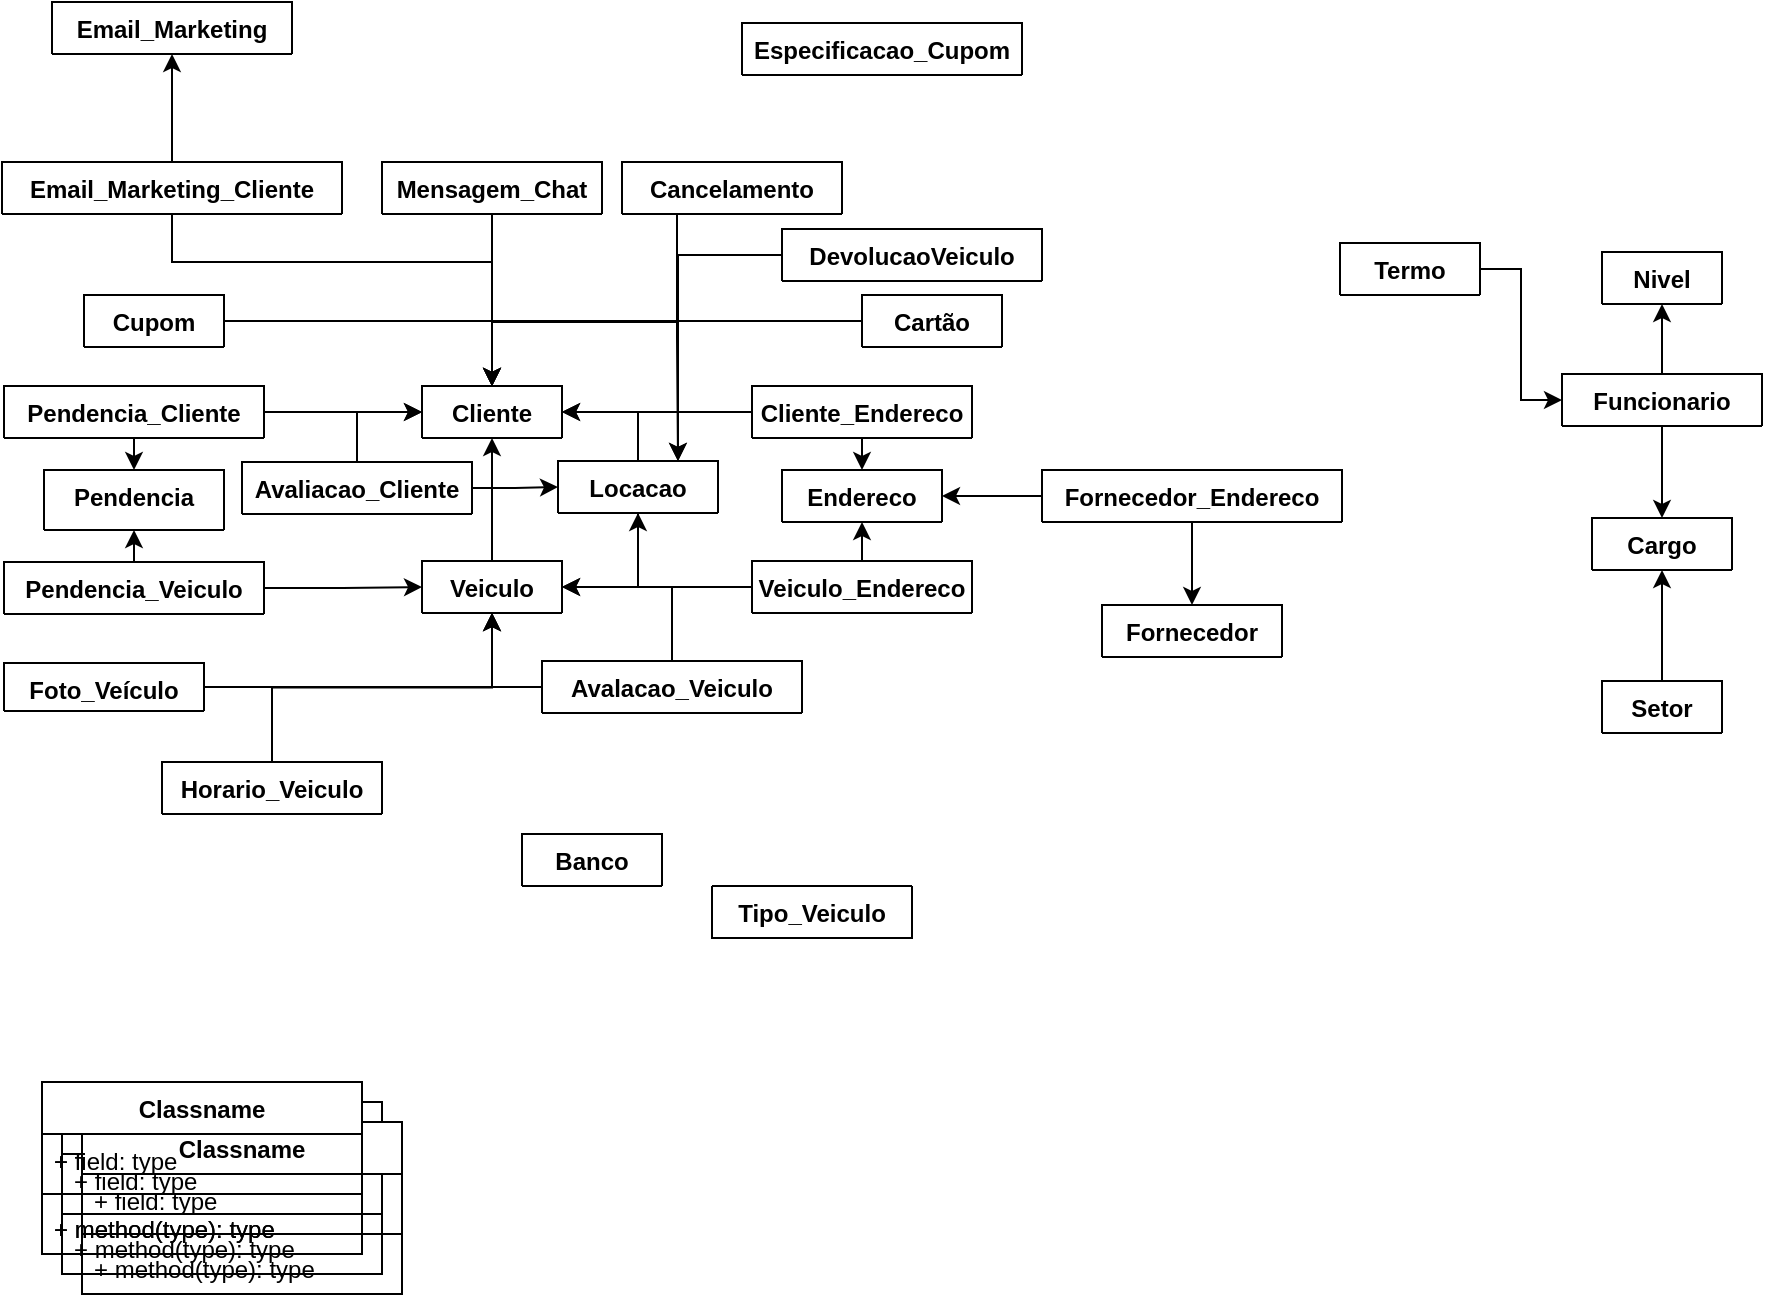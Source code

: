 <mxfile version="10.5.8" type="device"><diagram id="LupRLiMagSNGbeP4TsK7" name="Page-1"><mxGraphModel dx="1015" dy="1720" grid="1" gridSize="10" guides="1" tooltips="1" connect="1" arrows="1" fold="1" page="1" pageScale="1" pageWidth="1654" pageHeight="1169" math="0" shadow="0"><root><mxCell id="0"/><mxCell id="1" parent="0"/><mxCell id="3N4yEr8vcvDfLnkIDCUQ-1" value="Cliente" style="swimlane;fontStyle=1;align=center;verticalAlign=top;childLayout=stackLayout;horizontal=1;startSize=26;horizontalStack=0;resizeParent=1;resizeParentMax=0;resizeLast=0;collapsible=1;marginBottom=0;" parent="1" vertex="1" collapsed="1"><mxGeometry x="210" y="-598" width="70" height="26" as="geometry"><mxRectangle x="230" y="-646.5" width="250" height="630" as="alternateBounds"/></mxGeometry></mxCell><mxCell id="3N4yEr8vcvDfLnkIDCUQ-2" value="- idCliente: int&#xA;- nome: string&#xA;- cpf: string&#xA;- dtNasc: date&#xA;- cnh: string&#xA;- categoriaCnh: string&#xA;- email: string&#xA;- senha: string&#xA;- fotoPerfil: string&#xA;- dataCadastro: date&#xA;&#xA;&#xA;&#xA;&#xA;" style="text;strokeColor=none;fillColor=none;align=left;verticalAlign=top;spacingLeft=4;spacingRight=4;overflow=hidden;rotatable=0;points=[[0,0.5],[1,0.5]];portConstraint=eastwest;" parent="3N4yEr8vcvDfLnkIDCUQ-1" vertex="1"><mxGeometry y="26" width="70" height="164" as="geometry"/></mxCell><mxCell id="3N4yEr8vcvDfLnkIDCUQ-3" value="" style="line;strokeWidth=1;fillColor=none;align=left;verticalAlign=middle;spacingTop=-1;spacingLeft=3;spacingRight=3;rotatable=0;labelPosition=right;points=[];portConstraint=eastwest;" parent="3N4yEr8vcvDfLnkIDCUQ-1" vertex="1"><mxGeometry y="190" width="70" height="8" as="geometry"/></mxCell><mxCell id="3N4yEr8vcvDfLnkIDCUQ-4" value="+ getIdCliente(): int&#xA;+ getNome(): string&#xA;+ getCpf(): string&#xA;+ getDtNasc(): date&#xA;+ getCnh(): string&#xA;+ getCategoriaCnh(): string&#xA;+ getEmail(): string&#xA;+ getSenha(): string&#xA;+ getFotoPerfil(): string&#xA;+ getDataCadastro(): date&#xA;&#xA;+ setIdCliente(int idCliente)&#xA;+ setNome(string nome)&#xA;+ setCpf(string cpf)&#xA;+ setDtNasc(date dtNasc)&#xA;+ setCnh(string cnh)&#xA;+ setCategoriaCnh(string cnh)&#xA;+ setEmail(string email)&#xA;+ setSenha(string senha)&#xA;+ setFotoPerfil(string fotoPerfil)&#xA;+ setDataCadastro(string dataCadastro)&#xA;&#xA;+ inserir()&#xA;+ excluirCliente()&#xA;+ atualizarCliente()&#xA;+ selecionarClientes():Cliente[]&#xA;+ selecionarCliente(): Cliente&#xA;&#xA;&#xA;&#xA;&#xA;" style="text;strokeColor=none;fillColor=none;align=left;verticalAlign=top;spacingLeft=4;spacingRight=4;overflow=hidden;rotatable=0;points=[[0,0.5],[1,0.5]];portConstraint=eastwest;" parent="3N4yEr8vcvDfLnkIDCUQ-1" vertex="1"><mxGeometry y="198" width="70" height="432" as="geometry"/></mxCell><mxCell id="hr6ypc0v5NitIrJp2zwZ-40" style="edgeStyle=orthogonalEdgeStyle;rounded=0;orthogonalLoop=1;jettySize=auto;html=1;exitX=1;exitY=0.5;exitDx=0;exitDy=0;entryX=0.5;entryY=0;entryDx=0;entryDy=0;" edge="1" parent="1" source="UZ5ZaWbK9pDjuEdpVkSV-1" target="3N4yEr8vcvDfLnkIDCUQ-1"><mxGeometry relative="1" as="geometry"/></mxCell><mxCell id="UZ5ZaWbK9pDjuEdpVkSV-1" value="Cupom" style="swimlane;fontStyle=1;align=center;verticalAlign=top;childLayout=stackLayout;horizontal=1;startSize=26;horizontalStack=0;resizeParent=1;resizeParentMax=0;resizeLast=0;collapsible=1;marginBottom=0;" parent="1" vertex="1" collapsed="1"><mxGeometry x="41" y="-643.5" width="70" height="26" as="geometry"><mxRectangle x="586" y="-466" width="250" height="310" as="alternateBounds"/></mxGeometry></mxCell><mxCell id="UZ5ZaWbK9pDjuEdpVkSV-2" value="- idCupom: int&#xA;- cupom: string&#xA;- ativo: tinyint&#xA;- idCliente: int&#xA;- desconto: float&#xA;&#xA;&#xA;&#xA;&#xA;" style="text;strokeColor=none;fillColor=none;align=left;verticalAlign=top;spacingLeft=4;spacingRight=4;overflow=hidden;rotatable=0;points=[[0,0.5],[1,0.5]];portConstraint=eastwest;" parent="UZ5ZaWbK9pDjuEdpVkSV-1" vertex="1"><mxGeometry y="26" width="70" height="84" as="geometry"/></mxCell><mxCell id="UZ5ZaWbK9pDjuEdpVkSV-3" value="" style="line;strokeWidth=1;fillColor=none;align=left;verticalAlign=middle;spacingTop=-1;spacingLeft=3;spacingRight=3;rotatable=0;labelPosition=right;points=[];portConstraint=eastwest;" parent="UZ5ZaWbK9pDjuEdpVkSV-1" vertex="1"><mxGeometry y="110" width="70" height="8" as="geometry"/></mxCell><mxCell id="UZ5ZaWbK9pDjuEdpVkSV-4" value="+ getIdCupom(): int&#xA;+ getCupom(): string&#xA;+ getAtivo(): boolean&#xA;+ getIdCliente(): int&#xA;+ getDesconto(): float&#xA;&#xA;+ setIdCupom(int id)&#xA;+ setCupom(string cupom)&#xA;+ setAtivo(boolean ativo)&#xA;+ setIdCliente(int id)&#xA;+ setDesconto(double desconto)&#xA;&#xA;+ desativarCupom()&#xA;&#xA;" style="text;strokeColor=none;fillColor=none;align=left;verticalAlign=top;spacingLeft=4;spacingRight=4;overflow=hidden;rotatable=0;points=[[0,0.5],[1,0.5]];portConstraint=eastwest;" parent="UZ5ZaWbK9pDjuEdpVkSV-1" vertex="1"><mxGeometry y="118" width="70" height="192" as="geometry"/></mxCell><mxCell id="hr6ypc0v5NitIrJp2zwZ-48" style="edgeStyle=orthogonalEdgeStyle;rounded=0;orthogonalLoop=1;jettySize=auto;html=1;exitX=0;exitY=0.5;exitDx=0;exitDy=0;entryX=0.5;entryY=0;entryDx=0;entryDy=0;" edge="1" parent="1" source="UZ5ZaWbK9pDjuEdpVkSV-5" target="3N4yEr8vcvDfLnkIDCUQ-1"><mxGeometry relative="1" as="geometry"/></mxCell><mxCell id="UZ5ZaWbK9pDjuEdpVkSV-5" value="Cartão" style="swimlane;fontStyle=1;align=center;verticalAlign=top;childLayout=stackLayout;horizontal=1;startSize=26;horizontalStack=0;resizeParent=1;resizeParentMax=0;resizeLast=0;collapsible=1;marginBottom=0;" parent="1" vertex="1" collapsed="1"><mxGeometry x="430" y="-643.5" width="70" height="26" as="geometry"><mxRectangle x="702" y="-380" width="250" height="370" as="alternateBounds"/></mxGeometry></mxCell><mxCell id="UZ5ZaWbK9pDjuEdpVkSV-6" value="- idCartao: int&#xA;- idCliente: int&#xA;- bandeira: string&#xA;- agencia: string&#xA;- conta: string&#xA;&#xA;&#xA;&#xA;&#xA;" style="text;strokeColor=none;fillColor=none;align=left;verticalAlign=top;spacingLeft=4;spacingRight=4;overflow=hidden;rotatable=0;points=[[0,0.5],[1,0.5]];portConstraint=eastwest;" parent="UZ5ZaWbK9pDjuEdpVkSV-5" vertex="1"><mxGeometry y="26" width="70" height="84" as="geometry"/></mxCell><mxCell id="UZ5ZaWbK9pDjuEdpVkSV-7" value="" style="line;strokeWidth=1;fillColor=none;align=left;verticalAlign=middle;spacingTop=-1;spacingLeft=3;spacingRight=3;rotatable=0;labelPosition=right;points=[];portConstraint=eastwest;" parent="UZ5ZaWbK9pDjuEdpVkSV-5" vertex="1"><mxGeometry y="110" width="70" height="8" as="geometry"/></mxCell><mxCell id="UZ5ZaWbK9pDjuEdpVkSV-8" value="+ getIdCartao(): int&#xA;+ getidCliente(): int&#xA;+ getBandeira(): string&#xA;+ getAgencia(): string&#xA;+ getConta(): string&#xA;&#xA;+ setICartao(): int&#xA;+ setidCliente(): int&#xA;+ setBandeira(): string&#xA;+ setAgencia(): string&#xA;+ setConta(): string&#xA;&#xA;+ inserir()&#xA;+ excluirCartao()&#xA;+ selecionarCartao():Cartao[]&#xA;+ selecionarCartao(): Cartao&#xA;&#xA;" style="text;strokeColor=none;fillColor=none;align=left;verticalAlign=top;spacingLeft=4;spacingRight=4;overflow=hidden;rotatable=0;points=[[0,0.5],[1,0.5]];portConstraint=eastwest;" parent="UZ5ZaWbK9pDjuEdpVkSV-5" vertex="1"><mxGeometry y="118" width="70" height="252" as="geometry"/></mxCell><mxCell id="hr6ypc0v5NitIrJp2zwZ-46" style="edgeStyle=orthogonalEdgeStyle;rounded=0;orthogonalLoop=1;jettySize=auto;html=1;exitX=0.5;exitY=0;exitDx=0;exitDy=0;entryX=0.5;entryY=1;entryDx=0;entryDy=0;" edge="1" parent="1" source="Y-pEED4Z0-yLrISx8Lqp-1" target="3N4yEr8vcvDfLnkIDCUQ-1"><mxGeometry relative="1" as="geometry"/></mxCell><mxCell id="Y-pEED4Z0-yLrISx8Lqp-1" value="Veiculo" style="swimlane;fontStyle=1;align=center;verticalAlign=top;childLayout=stackLayout;horizontal=1;startSize=26;horizontalStack=0;resizeParent=1;resizeParentMax=0;resizeLast=0;collapsible=1;marginBottom=0;" parent="1" vertex="1" collapsed="1"><mxGeometry x="210" y="-510.5" width="70" height="26" as="geometry"><mxRectangle x="210" y="-510.5" width="250" height="700" as="alternateBounds"/></mxGeometry></mxCell><mxCell id="Y-pEED4Z0-yLrISx8Lqp-2" value="- idVeiculo: int&#xA;- idCategoria_Veiculo: int&#xA;- idCliente: int&#xA;- marca: string&#xA;- modelo: string&#xA;- cor: string&#xA;- altura: float&#xA;- comprmento: float&#xA;- largura: float&#xA;- valorHora: float&#xA;- ano: int&#xA;- quilometragem: float&#xA;- valorVenda: float&#xA;&#xA;&#xA;&#xA;&#xA;&#xA;&#xA;" style="text;strokeColor=none;fillColor=none;align=left;verticalAlign=top;spacingLeft=4;spacingRight=4;overflow=hidden;rotatable=0;points=[[0,0.5],[1,0.5]];portConstraint=eastwest;" parent="Y-pEED4Z0-yLrISx8Lqp-1" vertex="1"><mxGeometry y="26" width="70" height="194" as="geometry"/></mxCell><mxCell id="Y-pEED4Z0-yLrISx8Lqp-3" value="" style="line;strokeWidth=1;fillColor=none;align=left;verticalAlign=middle;spacingTop=-1;spacingLeft=3;spacingRight=3;rotatable=0;labelPosition=right;points=[];portConstraint=eastwest;" parent="Y-pEED4Z0-yLrISx8Lqp-1" vertex="1"><mxGeometry y="220" width="70" height="8" as="geometry"/></mxCell><mxCell id="Y-pEED4Z0-yLrISx8Lqp-4" value="+ getIdVeiculo(): int&#xA;+ getidCategoriaVeiculo(): int&#xA;+ getIdCliente(): int&#xA;+ getMarca(): string&#xA;+ getModelo(): string&#xA;+ getCor(): string&#xA;+ getAltura(): float&#xA;+ getComprimento(): float&#xA;+ getLargura(): float&#xA;+ getValorHora(): float&#xA;+ getAno():int&#xA;+ getQuilometragem():float&#xA;+ getValorVenda(): float&#xA;&#xA;+ setIdVeiculo(int id)&#xA;+ setidCategoriaVeiculo(int id)&#xA;+ setIdCliente(int id)&#xA;+ setMarca(string marca)&#xA;+ setModelo(string modelo)&#xA;+ setCor(string cor)&#xA;+ setAltura(float altura)&#xA;+ setComprimento(float comprimento)&#xA;+ setLargura(float largura)&#xA;+ setValorHora(float hora)&#xA;+ setAno(int ano)&#xA;+ setQuilometragem(float quilometragem)&#xA;+ setValorVenda(float venda)&#xA;&#xA;+ inserir()&#xA;+ atualizarVeiculo()&#xA;+ excluirVeiculo()&#xA;+ selecionarVeiculo():Veiculo[]&#xA;+ selecionarVeiculo(): Veiculo&#xA;&#xA;" style="text;strokeColor=none;fillColor=none;align=left;verticalAlign=top;spacingLeft=4;spacingRight=4;overflow=hidden;rotatable=0;points=[[0,0.5],[1,0.5]];portConstraint=eastwest;" parent="Y-pEED4Z0-yLrISx8Lqp-1" vertex="1"><mxGeometry y="228" width="70" height="472" as="geometry"/></mxCell><mxCell id="hr6ypc0v5NitIrJp2zwZ-47" style="edgeStyle=orthogonalEdgeStyle;rounded=0;orthogonalLoop=1;jettySize=auto;html=1;exitX=0.5;exitY=0;exitDx=0;exitDy=0;entryX=0.5;entryY=1;entryDx=0;entryDy=0;" edge="1" parent="1" source="Y-pEED4Z0-yLrISx8Lqp-11" target="Y-pEED4Z0-yLrISx8Lqp-1"><mxGeometry relative="1" as="geometry"/></mxCell><mxCell id="Y-pEED4Z0-yLrISx8Lqp-11" value="Horario_Veiculo" style="swimlane;fontStyle=1;align=center;verticalAlign=top;childLayout=stackLayout;horizontal=1;startSize=26;horizontalStack=0;resizeParent=1;resizeParentMax=0;resizeLast=0;collapsible=1;marginBottom=0;" parent="1" vertex="1" collapsed="1"><mxGeometry x="80" y="-410" width="110" height="26" as="geometry"><mxRectangle x="772" y="-180" width="250" height="330" as="alternateBounds"/></mxGeometry></mxCell><mxCell id="Y-pEED4Z0-yLrISx8Lqp-12" value="- idHorario_Veiculo: int&#xA;- idVeiculo: int&#xA;- dia: date&#xA;- inicioHorario: time&#xA;- fimHorario: time&#xA;&#xA;&#xA;&#xA;&#xA;" style="text;strokeColor=none;fillColor=none;align=left;verticalAlign=top;spacingLeft=4;spacingRight=4;overflow=hidden;rotatable=0;points=[[0,0.5],[1,0.5]];portConstraint=eastwest;" parent="Y-pEED4Z0-yLrISx8Lqp-11" vertex="1"><mxGeometry y="26" width="110" height="84" as="geometry"/></mxCell><mxCell id="Y-pEED4Z0-yLrISx8Lqp-13" value="" style="line;strokeWidth=1;fillColor=none;align=left;verticalAlign=middle;spacingTop=-1;spacingLeft=3;spacingRight=3;rotatable=0;labelPosition=right;points=[];portConstraint=eastwest;" parent="Y-pEED4Z0-yLrISx8Lqp-11" vertex="1"><mxGeometry y="110" width="110" height="8" as="geometry"/></mxCell><mxCell id="Y-pEED4Z0-yLrISx8Lqp-14" value="+ getIdHorarioVeiculo(): int&#xA;+ getidVeiculo(): int&#xA;+ getDia(): date&#xA;+ getIncioHorario(): time&#xA;+ getConta(): time&#xA;&#xA;+ setIdHorarioVeiculo(): int&#xA;+ setidVeiculo(): int&#xA;+ setDia(): date&#xA;+ setIncioHorario(): time&#xA;+ setConta(): time&#xA;&#xA;+ inserir()&#xA;+ excluirCartao()&#xA;&#xA;" style="text;strokeColor=none;fillColor=none;align=left;verticalAlign=top;spacingLeft=4;spacingRight=4;overflow=hidden;rotatable=0;points=[[0,0.5],[1,0.5]];portConstraint=eastwest;" parent="Y-pEED4Z0-yLrISx8Lqp-11" vertex="1"><mxGeometry y="118" width="110" height="212" as="geometry"/></mxCell><mxCell id="m4UtIYzpFPlnAB-1XUTG-1" value="Especificacao_Cupom" style="swimlane;fontStyle=1;align=center;verticalAlign=top;childLayout=stackLayout;horizontal=1;startSize=26;horizontalStack=0;resizeParent=1;resizeParentMax=0;resizeLast=0;collapsible=1;marginBottom=0;" parent="1" vertex="1" collapsed="1"><mxGeometry x="370" y="-779.5" width="140" height="26" as="geometry"><mxRectangle x="446" y="-800" width="250" height="260" as="alternateBounds"/></mxGeometry></mxCell><mxCell id="m4UtIYzpFPlnAB-1XUTG-2" value="- idEspecificacao_Cupom: int&#xA;- notaMinimaAvaliacao: int&#xA;- sequenciaAvaliacao: tinyint&#xA;- desconto: int&#xA;&#xA;&#xA;&#xA;&#xA;" style="text;strokeColor=none;fillColor=none;align=left;verticalAlign=top;spacingLeft=4;spacingRight=4;overflow=hidden;rotatable=0;points=[[0,0.5],[1,0.5]];portConstraint=eastwest;" parent="m4UtIYzpFPlnAB-1XUTG-1" vertex="1"><mxGeometry y="26" width="140" height="84" as="geometry"/></mxCell><mxCell id="m4UtIYzpFPlnAB-1XUTG-3" value="" style="line;strokeWidth=1;fillColor=none;align=left;verticalAlign=middle;spacingTop=-1;spacingLeft=3;spacingRight=3;rotatable=0;labelPosition=right;points=[];portConstraint=eastwest;" parent="m4UtIYzpFPlnAB-1XUTG-1" vertex="1"><mxGeometry y="110" width="140" height="8" as="geometry"/></mxCell><mxCell id="m4UtIYzpFPlnAB-1XUTG-4" value="+ getIdEspecificacaoCupom(): int&#xA;+ getNotaMinimaAvaliacao(): int&#xA;+ getSequenciaAvaliacao(): int&#xA;+ getDesconto(): int&#xA;&#xA;+ setIdEspecificacaoCupom(int id)&#xA;+ setNotaMinimaAvaliacao(int nota)&#xA;+ setSequenciaAvaliacao(int sequencia)&#xA;+ setDesconto(int desconto)&#xA;&#xA;" style="text;strokeColor=none;fillColor=none;align=left;verticalAlign=top;spacingLeft=4;spacingRight=4;overflow=hidden;rotatable=0;points=[[0,0.5],[1,0.5]];portConstraint=eastwest;" parent="m4UtIYzpFPlnAB-1XUTG-1" vertex="1"><mxGeometry y="118" width="140" height="142" as="geometry"/></mxCell><mxCell id="hr6ypc0v5NitIrJp2zwZ-45" style="edgeStyle=orthogonalEdgeStyle;rounded=0;orthogonalLoop=1;jettySize=auto;html=1;exitX=0.5;exitY=1;exitDx=0;exitDy=0;entryX=0.5;entryY=0;entryDx=0;entryDy=0;" edge="1" parent="1" source="m4UtIYzpFPlnAB-1XUTG-6" target="3N4yEr8vcvDfLnkIDCUQ-1"><mxGeometry relative="1" as="geometry"/></mxCell><mxCell id="m4UtIYzpFPlnAB-1XUTG-6" value="Mensagem_Chat" style="swimlane;fontStyle=1;align=center;verticalAlign=top;childLayout=stackLayout;horizontal=1;startSize=26;horizontalStack=0;resizeParent=1;resizeParentMax=0;resizeLast=0;collapsible=1;marginBottom=0;" parent="1" vertex="1" collapsed="1"><mxGeometry x="190" y="-710" width="110" height="26" as="geometry"><mxRectangle x="430" y="-380" width="250" height="310" as="alternateBounds"/></mxGeometry></mxCell><mxCell id="m4UtIYzpFPlnAB-1XUTG-7" value="- idMensagem_Chat: int&#xA;- idRemetente: int&#xA;- idDestinatario: int&#xA;- mensagem: string&#xA;&#xA;&#xA;&#xA;&#xA;" style="text;strokeColor=none;fillColor=none;align=left;verticalAlign=top;spacingLeft=4;spacingRight=4;overflow=hidden;rotatable=0;points=[[0,0.5],[1,0.5]];portConstraint=eastwest;" parent="m4UtIYzpFPlnAB-1XUTG-6" vertex="1"><mxGeometry y="26" width="110" height="84" as="geometry"/></mxCell><mxCell id="m4UtIYzpFPlnAB-1XUTG-8" value="" style="line;strokeWidth=1;fillColor=none;align=left;verticalAlign=middle;spacingTop=-1;spacingLeft=3;spacingRight=3;rotatable=0;labelPosition=right;points=[];portConstraint=eastwest;" parent="m4UtIYzpFPlnAB-1XUTG-6" vertex="1"><mxGeometry y="110" width="110" height="8" as="geometry"/></mxCell><mxCell id="m4UtIYzpFPlnAB-1XUTG-9" value="+ getIdMensagem_Chat(): int&#xA;+ getIdRemetente(): int&#xA;+ getidDestinatario(): int&#xA;+ getMensagem(): string&#xA;&#xA;+ setIdMensagem_Chat(int id)&#xA;+ setIdRemetente(int id)&#xA;+ setidDestinatario(int id)&#xA;+ setMensagem(string Mensagem)&#xA;&#xA;+ inserir()&#xA;&#xA;" style="text;strokeColor=none;fillColor=none;align=left;verticalAlign=top;spacingLeft=4;spacingRight=4;overflow=hidden;rotatable=0;points=[[0,0.5],[1,0.5]];portConstraint=eastwest;" parent="m4UtIYzpFPlnAB-1XUTG-6" vertex="1"><mxGeometry y="118" width="110" height="192" as="geometry"/></mxCell><mxCell id="hr6ypc0v5NitIrJp2zwZ-51" style="edgeStyle=orthogonalEdgeStyle;rounded=0;orthogonalLoop=1;jettySize=auto;html=1;exitX=0.5;exitY=0;exitDx=0;exitDy=0;entryX=0.5;entryY=1;entryDx=0;entryDy=0;" edge="1" parent="1" source="m4UtIYzpFPlnAB-1XUTG-11" target="m4UtIYzpFPlnAB-1XUTG-25"><mxGeometry relative="1" as="geometry"/></mxCell><mxCell id="hr6ypc0v5NitIrJp2zwZ-52" style="edgeStyle=orthogonalEdgeStyle;rounded=0;orthogonalLoop=1;jettySize=auto;html=1;exitX=0;exitY=0.5;exitDx=0;exitDy=0;entryX=1;entryY=0.5;entryDx=0;entryDy=0;" edge="1" parent="1" source="m4UtIYzpFPlnAB-1XUTG-11" target="Y-pEED4Z0-yLrISx8Lqp-1"><mxGeometry relative="1" as="geometry"/></mxCell><mxCell id="m4UtIYzpFPlnAB-1XUTG-11" value="Veiculo_Endereco" style="swimlane;fontStyle=1;align=center;verticalAlign=top;childLayout=stackLayout;horizontal=1;startSize=26;horizontalStack=0;resizeParent=1;resizeParentMax=0;resizeLast=0;collapsible=1;marginBottom=0;" parent="1" vertex="1" collapsed="1"><mxGeometry x="375" y="-510.5" width="110" height="26" as="geometry"><mxRectangle x="360" y="-291" width="270" height="230" as="alternateBounds"/></mxGeometry></mxCell><mxCell id="m4UtIYzpFPlnAB-1XUTG-12" value="- idVeiculo_Endereco: int&#xA;- idEndereco: int&#xA;- idVeiculo: int&#xA;&#xA;&#xA;&#xA;&#xA;" style="text;strokeColor=none;fillColor=none;align=left;verticalAlign=top;spacingLeft=4;spacingRight=4;overflow=hidden;rotatable=0;points=[[0,0.5],[1,0.5]];portConstraint=eastwest;" parent="m4UtIYzpFPlnAB-1XUTG-11" vertex="1"><mxGeometry y="26" width="110" height="54" as="geometry"/></mxCell><mxCell id="m4UtIYzpFPlnAB-1XUTG-13" value="" style="line;strokeWidth=1;fillColor=none;align=left;verticalAlign=middle;spacingTop=-1;spacingLeft=3;spacingRight=3;rotatable=0;labelPosition=right;points=[];portConstraint=eastwest;" parent="m4UtIYzpFPlnAB-1XUTG-11" vertex="1"><mxGeometry y="80" width="110" height="8" as="geometry"/></mxCell><mxCell id="m4UtIYzpFPlnAB-1XUTG-14" value="+ getIdVeiculoEndereco(): int&#xA;+ getIdEndereco(): int&#xA;+ getIdVeiculo(): int&#xA;&#xA;+  setIdVeiculoEndereco(int idVeiculoEndereco)&#xA;+ setIdEndereco(int idEndereco)&#xA;+ setIdVeiculo(int idVeiculo)&#xA;&#xA;+ inserir()&#xA;&#xA;&#xA;" style="text;strokeColor=none;fillColor=none;align=left;verticalAlign=top;spacingLeft=4;spacingRight=4;overflow=hidden;rotatable=0;points=[[0,0.5],[1,0.5]];portConstraint=eastwest;" parent="m4UtIYzpFPlnAB-1XUTG-11" vertex="1"><mxGeometry y="88" width="110" height="142" as="geometry"/></mxCell><mxCell id="m4UtIYzpFPlnAB-1XUTG-17" value="Cargo" style="swimlane;fontStyle=1;align=center;verticalAlign=top;childLayout=stackLayout;horizontal=1;startSize=26;horizontalStack=0;resizeParent=1;resizeParentMax=0;resizeLast=0;collapsible=1;marginBottom=0;" parent="1" vertex="1" collapsed="1"><mxGeometry x="795" y="-532" width="70" height="26" as="geometry"><mxRectangle x="680" y="-741" width="160" height="350" as="alternateBounds"/></mxGeometry></mxCell><mxCell id="m4UtIYzpFPlnAB-1XUTG-18" value="- idCargo: int&#xA;- idSetor: int&#xA;- nomeSetor: string&#xA;- descricaoCargo: string&#xA;" style="text;strokeColor=none;fillColor=none;align=left;verticalAlign=top;spacingLeft=4;spacingRight=4;overflow=hidden;rotatable=0;points=[[0,0.5],[1,0.5]];portConstraint=eastwest;" parent="m4UtIYzpFPlnAB-1XUTG-17" vertex="1"><mxGeometry y="26" width="70" height="74" as="geometry"/></mxCell><mxCell id="m4UtIYzpFPlnAB-1XUTG-19" value="" style="line;strokeWidth=1;fillColor=none;align=left;verticalAlign=middle;spacingTop=-1;spacingLeft=3;spacingRight=3;rotatable=0;labelPosition=right;points=[];portConstraint=eastwest;" parent="m4UtIYzpFPlnAB-1XUTG-17" vertex="1"><mxGeometry y="100" width="70" height="8" as="geometry"/></mxCell><mxCell id="m4UtIYzpFPlnAB-1XUTG-20" value="+ getIdCargo(): int&#xA;+ getIdSetor(): int&#xA;+ getNomeSetor(): string&#xA;+ getDescricaoCargo(): string&#xA;&#xA;&#xA;+ setIdCargo( int idCargo)&#xA;+ setIdSetor(int idSetor)&#xA;+ setNomeSetor(string nomeSetor)&#xA;+ setDescricaoCargo(string descricaoCargo)&#xA;&#xA;+ inserir()&#xA;+ excluirCargo()&#xA;+ atualizarCargo()&#xA;+ visualizarCargo(): Cargo[]&#xA;+ vsualizarCargo(): Cargo&#xA;&#xA;&#xA;" style="text;strokeColor=none;fillColor=none;align=left;verticalAlign=top;spacingLeft=4;spacingRight=4;overflow=hidden;rotatable=0;points=[[0,0.5],[1,0.5]];portConstraint=eastwest;" parent="m4UtIYzpFPlnAB-1XUTG-17" vertex="1"><mxGeometry y="108" width="70" height="242" as="geometry"/></mxCell><mxCell id="hr6ypc0v5NitIrJp2zwZ-41" style="edgeStyle=orthogonalEdgeStyle;rounded=0;orthogonalLoop=1;jettySize=auto;html=1;exitX=1;exitY=0.5;exitDx=0;exitDy=0;entryX=0;entryY=0.5;entryDx=0;entryDy=0;" edge="1" parent="1" source="m4UtIYzpFPlnAB-1XUTG-21" target="3N4yEr8vcvDfLnkIDCUQ-1"><mxGeometry relative="1" as="geometry"/></mxCell><mxCell id="hr6ypc0v5NitIrJp2zwZ-43" style="edgeStyle=orthogonalEdgeStyle;rounded=0;orthogonalLoop=1;jettySize=auto;html=1;exitX=0.5;exitY=1;exitDx=0;exitDy=0;entryX=0.5;entryY=0;entryDx=0;entryDy=0;" edge="1" parent="1" source="m4UtIYzpFPlnAB-1XUTG-21" target="m4UtIYzpFPlnAB-1XUTG-51"><mxGeometry relative="1" as="geometry"/></mxCell><mxCell id="m4UtIYzpFPlnAB-1XUTG-21" value="Pendencia_Cliente" style="swimlane;fontStyle=1;align=center;verticalAlign=top;childLayout=stackLayout;horizontal=1;startSize=26;horizontalStack=0;resizeParent=1;resizeParentMax=0;resizeLast=0;collapsible=1;marginBottom=0;" parent="1" vertex="1" collapsed="1"><mxGeometry x="1" y="-598" width="130" height="26" as="geometry"><mxRectangle x="810" y="-550" width="280" height="230" as="alternateBounds"/></mxGeometry></mxCell><mxCell id="m4UtIYzpFPlnAB-1XUTG-22" value="- idPendencia_Cliente: int&#xA;- idPendencia: int&#xA;- idCliente: int&#xA;" style="text;strokeColor=none;fillColor=none;align=left;verticalAlign=top;spacingLeft=4;spacingRight=4;overflow=hidden;rotatable=0;points=[[0,0.5],[1,0.5]];portConstraint=eastwest;" parent="m4UtIYzpFPlnAB-1XUTG-21" vertex="1"><mxGeometry y="26" width="130" height="54" as="geometry"/></mxCell><mxCell id="m4UtIYzpFPlnAB-1XUTG-23" value="" style="line;strokeWidth=1;fillColor=none;align=left;verticalAlign=middle;spacingTop=-1;spacingLeft=3;spacingRight=3;rotatable=0;labelPosition=right;points=[];portConstraint=eastwest;" parent="m4UtIYzpFPlnAB-1XUTG-21" vertex="1"><mxGeometry y="80" width="130" height="8" as="geometry"/></mxCell><mxCell id="m4UtIYzpFPlnAB-1XUTG-24" value="+ getIdPendenciaCliente(): int&#xA;+ getIdPendencia(): int&#xA;+ getIdCliente(): int&#xA;&#xA;+ setIdPendenciaCliente(int idPendenciaCliente)&#xA;+ setIdPendencia(int idPendencia)&#xA;+ setIdCliente(int idCliente)&#xA;&#xA;+ inserir()" style="text;strokeColor=none;fillColor=none;align=left;verticalAlign=top;spacingLeft=4;spacingRight=4;overflow=hidden;rotatable=0;points=[[0,0.5],[1,0.5]];portConstraint=eastwest;" parent="m4UtIYzpFPlnAB-1XUTG-21" vertex="1"><mxGeometry y="88" width="130" height="142" as="geometry"/></mxCell><mxCell id="m4UtIYzpFPlnAB-1XUTG-25" value="Endereco" style="swimlane;fontStyle=1;align=center;verticalAlign=top;childLayout=stackLayout;horizontal=1;startSize=26;horizontalStack=0;resizeParent=1;resizeParentMax=0;resizeLast=0;collapsible=1;marginBottom=0;" parent="1" vertex="1" collapsed="1"><mxGeometry x="390" y="-556" width="80" height="26" as="geometry"><mxRectangle x="280" y="-293" width="230" height="400" as="alternateBounds"/></mxGeometry></mxCell><mxCell id="m4UtIYzpFPlnAB-1XUTG-26" value="- idEndereco: int&#xA;- cidade: string&#xA;- uf: string&#xA;- numero: string&#xA;- complemento: string &#xA;" style="text;strokeColor=none;fillColor=none;align=left;verticalAlign=top;spacingLeft=4;spacingRight=4;overflow=hidden;rotatable=0;points=[[0,0.5],[1,0.5]];portConstraint=eastwest;" parent="m4UtIYzpFPlnAB-1XUTG-25" vertex="1"><mxGeometry y="26" width="80" height="94" as="geometry"/></mxCell><mxCell id="m4UtIYzpFPlnAB-1XUTG-27" value="" style="line;strokeWidth=1;fillColor=none;align=left;verticalAlign=middle;spacingTop=-1;spacingLeft=3;spacingRight=3;rotatable=0;labelPosition=right;points=[];portConstraint=eastwest;" parent="m4UtIYzpFPlnAB-1XUTG-25" vertex="1"><mxGeometry y="120" width="80" height="8" as="geometry"/></mxCell><mxCell id="m4UtIYzpFPlnAB-1XUTG-28" value="+ getIdEndereco(): int&#xA;+ getCidade(): string&#xA;+ getUf(): string&#xA;+ getNumero(): string&#xA;+ getComplemento(): string&#xA;&#xA;+ setIdEndereco(int id)&#xA;+ setCidade(string cidade)&#xA;+ setUf(string uf)&#xA;+ setNumero(string numero)&#xA;+ setComplemento(string complemento)&#xA;&#xA;+ inserir()&#xA;+ excluirEndereco()&#xA;+ atualizarEndereco()&#xA;+ selecionarEndereco(): Endereco[]&#xA;+ selecionarEndereco(): Endereco&#xA;+ localizar&#xA;" style="text;strokeColor=none;fillColor=none;align=left;verticalAlign=top;spacingLeft=4;spacingRight=4;overflow=hidden;rotatable=0;points=[[0,0.5],[1,0.5]];portConstraint=eastwest;" parent="m4UtIYzpFPlnAB-1XUTG-25" vertex="1"><mxGeometry y="128" width="80" height="272" as="geometry"/></mxCell><mxCell id="m4UtIYzpFPlnAB-1XUTG-30" value="Classname" style="swimlane;fontStyle=1;align=center;verticalAlign=top;childLayout=stackLayout;horizontal=1;startSize=26;horizontalStack=0;resizeParent=1;resizeParentMax=0;resizeLast=0;collapsible=1;marginBottom=0;" parent="1" vertex="1"><mxGeometry x="20" y="-250" width="160" height="86" as="geometry"/></mxCell><mxCell id="m4UtIYzpFPlnAB-1XUTG-31" value="+ field: type" style="text;strokeColor=none;fillColor=none;align=left;verticalAlign=top;spacingLeft=4;spacingRight=4;overflow=hidden;rotatable=0;points=[[0,0.5],[1,0.5]];portConstraint=eastwest;" parent="m4UtIYzpFPlnAB-1XUTG-30" vertex="1"><mxGeometry y="26" width="160" height="26" as="geometry"/></mxCell><mxCell id="m4UtIYzpFPlnAB-1XUTG-32" value="" style="line;strokeWidth=1;fillColor=none;align=left;verticalAlign=middle;spacingTop=-1;spacingLeft=3;spacingRight=3;rotatable=0;labelPosition=right;points=[];portConstraint=eastwest;" parent="m4UtIYzpFPlnAB-1XUTG-30" vertex="1"><mxGeometry y="52" width="160" height="8" as="geometry"/></mxCell><mxCell id="m4UtIYzpFPlnAB-1XUTG-33" value="+ method(type): type" style="text;strokeColor=none;fillColor=none;align=left;verticalAlign=top;spacingLeft=4;spacingRight=4;overflow=hidden;rotatable=0;points=[[0,0.5],[1,0.5]];portConstraint=eastwest;" parent="m4UtIYzpFPlnAB-1XUTG-30" vertex="1"><mxGeometry y="60" width="160" height="26" as="geometry"/></mxCell><mxCell id="hr6ypc0v5NitIrJp2zwZ-81" style="edgeStyle=orthogonalEdgeStyle;rounded=0;orthogonalLoop=1;jettySize=auto;html=1;exitX=0;exitY=0.5;exitDx=0;exitDy=0;entryX=0.75;entryY=0;entryDx=0;entryDy=0;" edge="1" parent="1" source="m4UtIYzpFPlnAB-1XUTG-35" target="hr6ypc0v5NitIrJp2zwZ-5"><mxGeometry relative="1" as="geometry"/></mxCell><mxCell id="m4UtIYzpFPlnAB-1XUTG-35" value="DevolucaoVeiculo" style="swimlane;fontStyle=1;align=center;verticalAlign=top;childLayout=stackLayout;horizontal=1;startSize=26;horizontalStack=0;resizeParent=1;resizeParentMax=0;resizeLast=0;collapsible=1;marginBottom=0;" parent="1" vertex="1" collapsed="1"><mxGeometry x="390" y="-676.5" width="130" height="26" as="geometry"><mxRectangle x="390" y="-676.5" width="290" height="340" as="alternateBounds"/></mxGeometry></mxCell><mxCell id="m4UtIYzpFPlnAB-1XUTG-36" value="- idDevolucaoVeiculo: int&#xA;- idLocacao: int&#xA;- horarioDevolvido: time&#xA;- confirmLocador: boolean&#xA;- confirmLocatario: boolean&#xA;&#xA;" style="text;strokeColor=none;fillColor=none;align=left;verticalAlign=top;spacingLeft=4;spacingRight=4;overflow=hidden;rotatable=0;points=[[0,0.5],[1,0.5]];portConstraint=eastwest;" parent="m4UtIYzpFPlnAB-1XUTG-35" vertex="1"><mxGeometry y="26" width="130" height="84" as="geometry"/></mxCell><mxCell id="m4UtIYzpFPlnAB-1XUTG-37" value="" style="line;strokeWidth=1;fillColor=none;align=left;verticalAlign=middle;spacingTop=-1;spacingLeft=3;spacingRight=3;rotatable=0;labelPosition=right;points=[];portConstraint=eastwest;" parent="m4UtIYzpFPlnAB-1XUTG-35" vertex="1"><mxGeometry y="110" width="130" height="8" as="geometry"/></mxCell><mxCell id="m4UtIYzpFPlnAB-1XUTG-38" value="+ getIdDevolucaoVeiculo(): int&#xA;+ getIdLocacao(): int&#xA;+ getHorarioDevolvido(): time&#xA;+ getConfirmLocador(): boolean&#xA;+ getConfirmLocatario(): boolean&#xA;&#xA;+ setIdDevolucaoVeiculo(int idDevolucaoVeiculo)&#xA;+ setIdLocacao(int idLocacao)&#xA;+ setHorarioDevolvido(time horarioDevolvido)&#xA;+ setConfirmLocador(boolean confirmLocador)&#xA;+ setConfirmLocatario(boolean confirmLocatario)&#xA;&#xA;+ Inserir()&#xA;+ confirmarDevolucaoLocador()&#xA;+ confirmarDevolucaoLocatario()&#xA;&#xA;" style="text;strokeColor=none;fillColor=none;align=left;verticalAlign=top;spacingLeft=4;spacingRight=4;overflow=hidden;rotatable=0;points=[[0,0.5],[1,0.5]];portConstraint=eastwest;" parent="m4UtIYzpFPlnAB-1XUTG-35" vertex="1"><mxGeometry y="118" width="130" height="222" as="geometry"/></mxCell><mxCell id="hr6ypc0v5NitIrJp2zwZ-79" style="edgeStyle=orthogonalEdgeStyle;rounded=0;orthogonalLoop=1;jettySize=auto;html=1;exitX=0;exitY=0.5;exitDx=0;exitDy=0;entryX=0.5;entryY=1;entryDx=0;entryDy=0;" edge="1" parent="1" source="m4UtIYzpFPlnAB-1XUTG-39" target="Y-pEED4Z0-yLrISx8Lqp-1"><mxGeometry relative="1" as="geometry"/></mxCell><mxCell id="hr6ypc0v5NitIrJp2zwZ-80" style="edgeStyle=orthogonalEdgeStyle;rounded=0;orthogonalLoop=1;jettySize=auto;html=1;exitX=0.5;exitY=0;exitDx=0;exitDy=0;entryX=0.5;entryY=1;entryDx=0;entryDy=0;" edge="1" parent="1" source="m4UtIYzpFPlnAB-1XUTG-39" target="hr6ypc0v5NitIrJp2zwZ-5"><mxGeometry relative="1" as="geometry"/></mxCell><mxCell id="m4UtIYzpFPlnAB-1XUTG-39" value="Avalacao_Veiculo" style="swimlane;fontStyle=1;align=center;verticalAlign=top;childLayout=stackLayout;horizontal=1;startSize=26;horizontalStack=0;resizeParent=1;resizeParentMax=0;resizeLast=0;collapsible=1;marginBottom=0;" parent="1" vertex="1" collapsed="1"><mxGeometry x="270" y="-460.5" width="130" height="26" as="geometry"><mxRectangle x="458" y="-361" width="280" height="340" as="alternateBounds"/></mxGeometry></mxCell><mxCell id="m4UtIYzpFPlnAB-1XUTG-40" value="- idAvaliacao_Veiculo: int&#xA;- idLocacao: ()int&#xA;- idVeiculo: int&#xA;- nota: tinyint&#xA;- depoimento: string&#xA;" style="text;strokeColor=none;fillColor=none;align=left;verticalAlign=top;spacingLeft=4;spacingRight=4;overflow=hidden;rotatable=0;points=[[0,0.5],[1,0.5]];portConstraint=eastwest;" parent="m4UtIYzpFPlnAB-1XUTG-39" vertex="1"><mxGeometry y="26" width="130" height="84" as="geometry"/></mxCell><mxCell id="m4UtIYzpFPlnAB-1XUTG-41" value="" style="line;strokeWidth=1;fillColor=none;align=left;verticalAlign=middle;spacingTop=-1;spacingLeft=3;spacingRight=3;rotatable=0;labelPosition=right;points=[];portConstraint=eastwest;" parent="m4UtIYzpFPlnAB-1XUTG-39" vertex="1"><mxGeometry y="110" width="130" height="8" as="geometry"/></mxCell><mxCell id="m4UtIYzpFPlnAB-1XUTG-42" value="+ getIdAvaliacaoVeiculo(): int&#xA;+ getIdLocacao(): int&#xA;+ getIdVeiculo(): int&#xA;+ getNota(): tinyint&#xA;+ getDepoimento(): string&#xA;&#xA;+ setIdAvaliacaoVeiculo(int idAvaliacaoVeiculo)&#xA;+ setIdLocacao(int idLocacao)&#xA;+ setIdVeiculo(int idVeiculo)&#xA;+ setNota(tinyint nota)&#xA;+ setDepoimento(string depoimento)&#xA;&#xA;+ inserir()&#xA;+ selecionarAvaliacaoVeiculo(): AvaliacaoVeiculo[]&#xA;+ selecionarAvaliacaoVeiculo()&#xA;" style="text;strokeColor=none;fillColor=none;align=left;verticalAlign=top;spacingLeft=4;spacingRight=4;overflow=hidden;rotatable=0;points=[[0,0.5],[1,0.5]];portConstraint=eastwest;" parent="m4UtIYzpFPlnAB-1XUTG-39" vertex="1"><mxGeometry y="118" width="130" height="222" as="geometry"/></mxCell><mxCell id="hr6ypc0v5NitIrJp2zwZ-77" style="edgeStyle=orthogonalEdgeStyle;rounded=0;orthogonalLoop=1;jettySize=auto;html=1;exitX=0.5;exitY=0;exitDx=0;exitDy=0;entryX=0;entryY=0.5;entryDx=0;entryDy=0;" edge="1" parent="1" source="m4UtIYzpFPlnAB-1XUTG-43" target="3N4yEr8vcvDfLnkIDCUQ-1"><mxGeometry relative="1" as="geometry"/></mxCell><mxCell id="hr6ypc0v5NitIrJp2zwZ-78" style="edgeStyle=orthogonalEdgeStyle;rounded=0;orthogonalLoop=1;jettySize=auto;html=1;exitX=1;exitY=0.5;exitDx=0;exitDy=0;entryX=0;entryY=0.5;entryDx=0;entryDy=0;" edge="1" parent="1" source="m4UtIYzpFPlnAB-1XUTG-43" target="hr6ypc0v5NitIrJp2zwZ-5"><mxGeometry relative="1" as="geometry"/></mxCell><mxCell id="m4UtIYzpFPlnAB-1XUTG-43" value="Avaliacao_Cliente" style="swimlane;fontStyle=1;align=center;verticalAlign=top;childLayout=stackLayout;horizontal=1;startSize=26;horizontalStack=0;resizeParent=1;resizeParentMax=0;resizeLast=0;collapsible=1;marginBottom=0;" parent="1" vertex="1" collapsed="1"><mxGeometry x="120" y="-560" width="115" height="26" as="geometry"><mxRectangle x="470" y="-336" width="280" height="380" as="alternateBounds"/></mxGeometry></mxCell><mxCell id="m4UtIYzpFPlnAB-1XUTG-44" value="- idAvaliacao_Cliente: int&#xA;- idCliente: int&#xA;- nota: tinyint&#xA;- depoimento: string&#xA;- idLocacao: int&#xA;" style="text;strokeColor=none;fillColor=none;align=left;verticalAlign=top;spacingLeft=4;spacingRight=4;overflow=hidden;rotatable=0;points=[[0,0.5],[1,0.5]];portConstraint=eastwest;" parent="m4UtIYzpFPlnAB-1XUTG-43" vertex="1"><mxGeometry y="26" width="115" height="84" as="geometry"/></mxCell><mxCell id="m4UtIYzpFPlnAB-1XUTG-45" value="" style="line;strokeWidth=1;fillColor=none;align=left;verticalAlign=middle;spacingTop=-1;spacingLeft=3;spacingRight=3;rotatable=0;labelPosition=right;points=[];portConstraint=eastwest;" parent="m4UtIYzpFPlnAB-1XUTG-43" vertex="1"><mxGeometry y="110" width="115" height="8" as="geometry"/></mxCell><mxCell id="m4UtIYzpFPlnAB-1XUTG-46" value="+ getIdAvaliacaoCliente(): int&#xA;+ getIdCliente(): int&#xA;+ getNota(): tinyint&#xA;+ getDepoimento(): string&#xA;+ getIdLocacao(): int&#xA;&#xA;+ setIdAvaliacaoCliente(int idAvaliacaoCliente)&#xA;&#xA;+ setIdCliente(int idCliente)&#xA;&#xA;+ setNota(tinynt nota)&#xA;&#xA;+ setDepoimento(string depoimento)&#xA;+ setIdLocacao(int idLocacao)&#xA;&#xA;+ inserir()&#xA;+ selecionarAvaliacaoCliente(): AvalacaoCliente[]&#xA;+ selecionarAvaliacaoCliente()&#xA;&#xA;" style="text;strokeColor=none;fillColor=none;align=left;verticalAlign=top;spacingLeft=4;spacingRight=4;overflow=hidden;rotatable=0;points=[[0,0.5],[1,0.5]];portConstraint=eastwest;" parent="m4UtIYzpFPlnAB-1XUTG-43" vertex="1"><mxGeometry y="118" width="115" height="262" as="geometry"/></mxCell><mxCell id="m4UtIYzpFPlnAB-1XUTG-47" value="Nivel" style="swimlane;fontStyle=1;align=center;verticalAlign=top;childLayout=stackLayout;horizontal=1;startSize=26;horizontalStack=0;resizeParent=1;resizeParentMax=0;resizeLast=0;collapsible=1;marginBottom=0;" parent="1" vertex="1" collapsed="1"><mxGeometry x="800" y="-665" width="60" height="26" as="geometry"><mxRectangle x="630" y="-431" width="160" height="320" as="alternateBounds"/></mxGeometry></mxCell><mxCell id="m4UtIYzpFPlnAB-1XUTG-48" value="- idNivel: int&#xA;- nome: string&#xA;- descricao: string&#xA;- permissoes: int&#xA;" style="text;strokeColor=none;fillColor=none;align=left;verticalAlign=top;spacingLeft=4;spacingRight=4;overflow=hidden;rotatable=0;points=[[0,0.5],[1,0.5]];portConstraint=eastwest;" parent="m4UtIYzpFPlnAB-1XUTG-47" vertex="1"><mxGeometry y="26" width="60" height="64" as="geometry"/></mxCell><mxCell id="m4UtIYzpFPlnAB-1XUTG-49" value="" style="line;strokeWidth=1;fillColor=none;align=left;verticalAlign=middle;spacingTop=-1;spacingLeft=3;spacingRight=3;rotatable=0;labelPosition=right;points=[];portConstraint=eastwest;" parent="m4UtIYzpFPlnAB-1XUTG-47" vertex="1"><mxGeometry y="90" width="60" height="8" as="geometry"/></mxCell><mxCell id="m4UtIYzpFPlnAB-1XUTG-50" value="+ getIdNivel(): int&#xA;+ getNome(): string&#xA;+ getDescricao(): string&#xA;+ getPermissoes(): int&#xA;&#xA;+ setIdNivel(int idNivel)&#xA;+ setNome(string nome)&#xA;+ setDescricao(string descricao)&#xA;+ setPermissoes(int permissoes)&#xA;&#xA;+ inserir()&#xA;+ atualizarNivel()&#xA;+ excluirNivel()&#xA;+ selecionarNivel(): Nivel[]&#xA;+ selecionarNivel(): Nivel&#xA;&#xA;&#xA;" style="text;strokeColor=none;fillColor=none;align=left;verticalAlign=top;spacingLeft=4;spacingRight=4;overflow=hidden;rotatable=0;points=[[0,0.5],[1,0.5]];portConstraint=eastwest;" parent="m4UtIYzpFPlnAB-1XUTG-47" vertex="1"><mxGeometry y="98" width="60" height="222" as="geometry"/></mxCell><mxCell id="m4UtIYzpFPlnAB-1XUTG-51" value="Pendencia" style="swimlane;fontStyle=1;align=center;verticalAlign=top;childLayout=stackLayout;horizontal=1;startSize=30;horizontalStack=0;resizeParent=1;resizeParentMax=0;resizeLast=0;collapsible=1;marginBottom=0;" parent="1" vertex="1" collapsed="1"><mxGeometry x="21" y="-556" width="90" height="30" as="geometry"><mxRectangle x="820" y="-489" width="200" height="270" as="alternateBounds"/></mxGeometry></mxCell><mxCell id="m4UtIYzpFPlnAB-1XUTG-52" value="- idPendencia: int&#xA;- motivo: string&#xA;- aberto: boolean&#xA;" style="text;strokeColor=none;fillColor=none;align=left;verticalAlign=top;spacingLeft=4;spacingRight=4;overflow=hidden;rotatable=0;points=[[0,0.5],[1,0.5]];portConstraint=eastwest;" parent="m4UtIYzpFPlnAB-1XUTG-51" vertex="1"><mxGeometry y="30" width="90" height="50" as="geometry"/></mxCell><mxCell id="m4UtIYzpFPlnAB-1XUTG-53" value="" style="line;strokeWidth=1;fillColor=none;align=left;verticalAlign=middle;spacingTop=-1;spacingLeft=3;spacingRight=3;rotatable=0;labelPosition=right;points=[];portConstraint=eastwest;" parent="m4UtIYzpFPlnAB-1XUTG-51" vertex="1"><mxGeometry y="80" width="90" height="8" as="geometry"/></mxCell><mxCell id="m4UtIYzpFPlnAB-1XUTG-54" value="+ getIdPendencia(): int&#xA;+ getMotivo(): string&#xA;+ getAberto(): boolean&#xA;&#xA;+ setIdPendencia(int idPendencia)&#xA;+ setMotivo(string motivo)&#xA;+ setAberto(boolean aberto)&#xA;&#xA;+ inserir()&#xA;+ atualizarPendencia()&#xA;" style="text;strokeColor=none;fillColor=none;align=left;verticalAlign=top;spacingLeft=4;spacingRight=4;overflow=hidden;rotatable=0;points=[[0,0.5],[1,0.5]];portConstraint=eastwest;" parent="m4UtIYzpFPlnAB-1XUTG-51" vertex="1"><mxGeometry y="88" width="90" height="182" as="geometry"/></mxCell><mxCell id="hr6ypc0v5NitIrJp2zwZ-59" style="edgeStyle=orthogonalEdgeStyle;rounded=0;orthogonalLoop=1;jettySize=auto;html=1;exitX=0.5;exitY=0;exitDx=0;exitDy=0;entryX=0.5;entryY=1;entryDx=0;entryDy=0;" edge="1" parent="1" source="m4UtIYzpFPlnAB-1XUTG-55" target="m4UtIYzpFPlnAB-1XUTG-17"><mxGeometry relative="1" as="geometry"/></mxCell><mxCell id="m4UtIYzpFPlnAB-1XUTG-55" value="Setor" style="swimlane;fontStyle=1;align=center;verticalAlign=top;childLayout=stackLayout;horizontal=1;startSize=26;horizontalStack=0;resizeParent=1;resizeParentMax=0;resizeLast=0;collapsible=1;marginBottom=0;" parent="1" vertex="1" collapsed="1"><mxGeometry x="800" y="-450.5" width="60" height="26" as="geometry"><mxRectangle x="800" y="-450.5" width="200" height="240" as="alternateBounds"/></mxGeometry></mxCell><mxCell id="m4UtIYzpFPlnAB-1XUTG-56" value="- idSetor: int&#xA;- nomeSetor: string&#xA;" style="text;strokeColor=none;fillColor=none;align=left;verticalAlign=top;spacingLeft=4;spacingRight=4;overflow=hidden;rotatable=0;points=[[0,0.5],[1,0.5]];portConstraint=eastwest;" parent="m4UtIYzpFPlnAB-1XUTG-55" vertex="1"><mxGeometry y="26" width="60" height="44" as="geometry"/></mxCell><mxCell id="m4UtIYzpFPlnAB-1XUTG-57" value="" style="line;strokeWidth=1;fillColor=none;align=left;verticalAlign=middle;spacingTop=-1;spacingLeft=3;spacingRight=3;rotatable=0;labelPosition=right;points=[];portConstraint=eastwest;" parent="m4UtIYzpFPlnAB-1XUTG-55" vertex="1"><mxGeometry y="70" width="60" height="8" as="geometry"/></mxCell><mxCell id="m4UtIYzpFPlnAB-1XUTG-58" value="+ getIdSetor(): int&#xA;+ getNomeSetor(): string&#xA;&#xA;+ setIdSetor(int idSetor)&#xA;+ setNomeSetor(string nomeSetor)&#xA;&#xA;+ inserir()&#xA;+excluirSetor()&#xA;+atualizarSetor()&#xA;+selecionarSetor(): Setor[]&#xA;+selecionarSetor(): Setor&#xA;" style="text;strokeColor=none;fillColor=none;align=left;verticalAlign=top;spacingLeft=4;spacingRight=4;overflow=hidden;rotatable=0;points=[[0,0.5],[1,0.5]];portConstraint=eastwest;" parent="m4UtIYzpFPlnAB-1XUTG-55" vertex="1"><mxGeometry y="78" width="60" height="162" as="geometry"/></mxCell><mxCell id="hr6ypc0v5NitIrJp2zwZ-60" style="edgeStyle=orthogonalEdgeStyle;rounded=0;orthogonalLoop=1;jettySize=auto;html=1;exitX=0.5;exitY=1;exitDx=0;exitDy=0;entryX=0.5;entryY=0;entryDx=0;entryDy=0;" edge="1" parent="1" source="m4UtIYzpFPlnAB-1XUTG-59" target="m4UtIYzpFPlnAB-1XUTG-17"><mxGeometry relative="1" as="geometry"/></mxCell><mxCell id="hr6ypc0v5NitIrJp2zwZ-71" style="edgeStyle=orthogonalEdgeStyle;rounded=0;orthogonalLoop=1;jettySize=auto;html=1;exitX=0.5;exitY=0;exitDx=0;exitDy=0;entryX=0.5;entryY=1;entryDx=0;entryDy=0;" edge="1" parent="1" source="m4UtIYzpFPlnAB-1XUTG-59" target="m4UtIYzpFPlnAB-1XUTG-47"><mxGeometry relative="1" as="geometry"/></mxCell><mxCell id="m4UtIYzpFPlnAB-1XUTG-59" value="Funcionario" style="swimlane;fontStyle=1;align=center;verticalAlign=top;childLayout=stackLayout;horizontal=1;startSize=26;horizontalStack=0;resizeParent=1;resizeParentMax=0;resizeLast=0;collapsible=1;marginBottom=0;" parent="1" vertex="1" collapsed="1"><mxGeometry x="780" y="-604" width="100" height="26" as="geometry"><mxRectangle x="-50" y="-610" width="280" height="720" as="alternateBounds"/></mxGeometry></mxCell><mxCell id="m4UtIYzpFPlnAB-1XUTG-60" value="- idFuncionario: int&#xA;- nome: string&#xA;- email: string&#xA;- rg: string&#xA;- cpf: string&#xA;- senha: string&#xA;- dataAdmissao: date&#xA;- dataDemissao: date&#xA;- salario: float&#xA;- idNivel: int&#xA;- cargo: string&#xA;- setor: string&#xA;- permissoesDesktop: int&#xA;" style="text;strokeColor=none;fillColor=none;align=left;verticalAlign=top;spacingLeft=4;spacingRight=4;overflow=hidden;rotatable=0;points=[[0,0.5],[1,0.5]];portConstraint=eastwest;" parent="m4UtIYzpFPlnAB-1XUTG-59" vertex="1"><mxGeometry y="26" width="100" height="194" as="geometry"/></mxCell><mxCell id="m4UtIYzpFPlnAB-1XUTG-61" value="" style="line;strokeWidth=1;fillColor=none;align=left;verticalAlign=middle;spacingTop=-1;spacingLeft=3;spacingRight=3;rotatable=0;labelPosition=right;points=[];portConstraint=eastwest;" parent="m4UtIYzpFPlnAB-1XUTG-59" vertex="1"><mxGeometry y="220" width="100" height="8" as="geometry"/></mxCell><mxCell id="m4UtIYzpFPlnAB-1XUTG-62" value="+ getIdFuncionario(): int&#xA;+ getNome(): string&#xA;+ getEmail(): string&#xA;+ getRg(): string&#xA;+ getCpf(): string&#xA;+ getSenha(): string&#xA;+ getDataAdmissao(): date&#xA;+ getDataDemissao(): date&#xA;+ getSalario(): float&#xA;+ getIdNivel(): int&#xA;+ getCargo(): string&#xA;+ getSetor(): string&#xA;+ getPermissoesDesktop(): int&#xA;&#xA;&#xA;+ setIdFuncionario(int idFuncionario)&#xA;+ setNome(string nome)&#xA;+ setEmail(string email)&#xA;+ setRg(string rg)&#xA;+ setCpf(string cpf)&#xA;+ setSenha(string senha)&#xA;+ setDataAdmissao(date dataAdmissao)&#xA;+ setDataDemissao(date dataDemissao)&#xA;+ setSalario(float salario)&#xA;+ setIdNivel(int idNivel)&#xA;+ setCargo(string cargo)&#xA;+ setSetor(string setor)&#xA;+ setPermissoesDesktop(int permissoesDesktop)&#xA;&#xA;+ inserir()&#xA;+ excluirFuncionario()&#xA;+ atualizarFuncionario()&#xA;+ selecionarFuncionario: Funcionario[]&#xA;+ selecionarFuncionario: Funcionario&#xA;" style="text;strokeColor=none;fillColor=none;align=left;verticalAlign=top;spacingLeft=4;spacingRight=4;overflow=hidden;rotatable=0;points=[[0,0.5],[1,0.5]];portConstraint=eastwest;" parent="m4UtIYzpFPlnAB-1XUTG-59" vertex="1"><mxGeometry y="228" width="100" height="492" as="geometry"/></mxCell><mxCell id="hr6ypc0v5NitIrJp2zwZ-49" style="edgeStyle=orthogonalEdgeStyle;rounded=0;orthogonalLoop=1;jettySize=auto;html=1;exitX=0;exitY=0.5;exitDx=0;exitDy=0;entryX=1;entryY=0.5;entryDx=0;entryDy=0;" edge="1" parent="1" source="m4UtIYzpFPlnAB-1XUTG-64" target="3N4yEr8vcvDfLnkIDCUQ-1"><mxGeometry relative="1" as="geometry"/></mxCell><mxCell id="hr6ypc0v5NitIrJp2zwZ-50" style="edgeStyle=orthogonalEdgeStyle;rounded=0;orthogonalLoop=1;jettySize=auto;html=1;exitX=0.5;exitY=1;exitDx=0;exitDy=0;entryX=0.5;entryY=0;entryDx=0;entryDy=0;" edge="1" parent="1" source="m4UtIYzpFPlnAB-1XUTG-64" target="m4UtIYzpFPlnAB-1XUTG-25"><mxGeometry relative="1" as="geometry"/></mxCell><mxCell id="m4UtIYzpFPlnAB-1XUTG-64" value="Cliente_Endereco" style="swimlane;fontStyle=1;align=center;verticalAlign=top;childLayout=stackLayout;horizontal=1;startSize=26;horizontalStack=0;resizeParent=1;resizeParentMax=0;resizeLast=0;collapsible=1;marginBottom=0;" parent="1" vertex="1" collapsed="1"><mxGeometry x="375" y="-598" width="110" height="26" as="geometry"><mxRectangle x="60" y="-424" width="260" height="230" as="alternateBounds"/></mxGeometry></mxCell><mxCell id="m4UtIYzpFPlnAB-1XUTG-65" value="- idCliente_Endereco: int&#xA;- idEndereco: int&#xA;- idCliente: int&#xA;&#xA;&#xA;&#xA;" style="text;strokeColor=none;fillColor=none;align=left;verticalAlign=top;spacingLeft=4;spacingRight=4;overflow=hidden;rotatable=0;points=[[0,0.5],[1,0.5]];portConstraint=eastwest;" parent="m4UtIYzpFPlnAB-1XUTG-64" vertex="1"><mxGeometry y="26" width="110" height="64" as="geometry"/></mxCell><mxCell id="m4UtIYzpFPlnAB-1XUTG-66" value="" style="line;strokeWidth=1;fillColor=none;align=left;verticalAlign=middle;spacingTop=-1;spacingLeft=3;spacingRight=3;rotatable=0;labelPosition=right;points=[];portConstraint=eastwest;" parent="m4UtIYzpFPlnAB-1XUTG-64" vertex="1"><mxGeometry y="90" width="110" height="8" as="geometry"/></mxCell><mxCell id="m4UtIYzpFPlnAB-1XUTG-67" value="+ getIdClienteEndereco(): int&#xA;+ getIdEndereco(): int&#xA;+ getIdVeiculo(): int&#xA;&#xA;+ setIdClienteEndereco(int idClienteEndereco)&#xA;+ setIdEndereco(int idEndereco)&#xA;+ setIdVeiculo(int idCliente)&#xA;&#xA;+inserir()&#xA;&#xA;&#xA;" style="text;strokeColor=none;fillColor=none;align=left;verticalAlign=top;spacingLeft=4;spacingRight=4;overflow=hidden;rotatable=0;points=[[0,0.5],[1,0.5]];portConstraint=eastwest;" parent="m4UtIYzpFPlnAB-1XUTG-64" vertex="1"><mxGeometry y="98" width="110" height="132" as="geometry"/></mxCell><mxCell id="hr6ypc0v5NitIrJp2zwZ-42" style="edgeStyle=orthogonalEdgeStyle;rounded=0;orthogonalLoop=1;jettySize=auto;html=1;exitX=1;exitY=0.5;exitDx=0;exitDy=0;entryX=0;entryY=0.5;entryDx=0;entryDy=0;" edge="1" parent="1" source="m4UtIYzpFPlnAB-1XUTG-72" target="Y-pEED4Z0-yLrISx8Lqp-1"><mxGeometry relative="1" as="geometry"/></mxCell><mxCell id="hr6ypc0v5NitIrJp2zwZ-44" style="edgeStyle=orthogonalEdgeStyle;rounded=0;orthogonalLoop=1;jettySize=auto;html=1;exitX=0.5;exitY=0;exitDx=0;exitDy=0;entryX=0.5;entryY=1;entryDx=0;entryDy=0;" edge="1" parent="1" source="m4UtIYzpFPlnAB-1XUTG-72" target="m4UtIYzpFPlnAB-1XUTG-51"><mxGeometry relative="1" as="geometry"/></mxCell><mxCell id="m4UtIYzpFPlnAB-1XUTG-72" value="Pendencia_Veiculo" style="swimlane;fontStyle=1;align=center;verticalAlign=top;childLayout=stackLayout;horizontal=1;startSize=26;horizontalStack=0;resizeParent=1;resizeParentMax=0;resizeLast=0;collapsible=1;marginBottom=0;" parent="1" vertex="1" collapsed="1"><mxGeometry x="1" y="-510" width="130" height="26" as="geometry"><mxRectangle x="875" y="-433" width="280" height="230" as="alternateBounds"/></mxGeometry></mxCell><mxCell id="m4UtIYzpFPlnAB-1XUTG-73" value="- idPendencia_Veiculo: int&#xA;- idPendencia: int&#xA;- idVeiculo: int&#xA;" style="text;strokeColor=none;fillColor=none;align=left;verticalAlign=top;spacingLeft=4;spacingRight=4;overflow=hidden;rotatable=0;points=[[0,0.5],[1,0.5]];portConstraint=eastwest;" parent="m4UtIYzpFPlnAB-1XUTG-72" vertex="1"><mxGeometry y="26" width="130" height="54" as="geometry"/></mxCell><mxCell id="m4UtIYzpFPlnAB-1XUTG-74" value="" style="line;strokeWidth=1;fillColor=none;align=left;verticalAlign=middle;spacingTop=-1;spacingLeft=3;spacingRight=3;rotatable=0;labelPosition=right;points=[];portConstraint=eastwest;" parent="m4UtIYzpFPlnAB-1XUTG-72" vertex="1"><mxGeometry y="80" width="130" height="8" as="geometry"/></mxCell><mxCell id="m4UtIYzpFPlnAB-1XUTG-75" value="+ getIdPendenciaVeiculo(): int&#xA;+ getIdPendencia(): int&#xA;+ getIdVeiculo(): int&#xA;&#xA;+ setIdPendenciaVeiculo(int idPendenciaVeiculo)&#xA;+ setIdPendencia(int idPendencia)&#xA;+ setIdVeiculo(int idCliente)&#xA;&#xA;+ inserir()" style="text;strokeColor=none;fillColor=none;align=left;verticalAlign=top;spacingLeft=4;spacingRight=4;overflow=hidden;rotatable=0;points=[[0,0.5],[1,0.5]];portConstraint=eastwest;" parent="m4UtIYzpFPlnAB-1XUTG-72" vertex="1"><mxGeometry y="88" width="130" height="142" as="geometry"/></mxCell><mxCell id="hr6ypc0v5NitIrJp2zwZ-56" style="edgeStyle=orthogonalEdgeStyle;rounded=0;orthogonalLoop=1;jettySize=auto;html=1;exitX=0.5;exitY=1;exitDx=0;exitDy=0;entryX=1;entryY=0.5;entryDx=0;entryDy=0;" edge="1" parent="1" source="hr6ypc0v5NitIrJp2zwZ-5" target="Y-pEED4Z0-yLrISx8Lqp-1"><mxGeometry relative="1" as="geometry"/></mxCell><mxCell id="hr6ypc0v5NitIrJp2zwZ-57" style="edgeStyle=orthogonalEdgeStyle;rounded=0;orthogonalLoop=1;jettySize=auto;html=1;exitX=0.5;exitY=0;exitDx=0;exitDy=0;entryX=1;entryY=0.5;entryDx=0;entryDy=0;" edge="1" parent="1" source="hr6ypc0v5NitIrJp2zwZ-5" target="3N4yEr8vcvDfLnkIDCUQ-1"><mxGeometry relative="1" as="geometry"/></mxCell><mxCell id="hr6ypc0v5NitIrJp2zwZ-5" value="Locacao" style="swimlane;fontStyle=1;align=center;verticalAlign=top;childLayout=stackLayout;horizontal=1;startSize=26;horizontalStack=0;resizeParent=1;resizeParentMax=0;resizeLast=0;collapsible=1;marginBottom=0;" vertex="1" collapsed="1" parent="1"><mxGeometry x="278" y="-560.5" width="80" height="26" as="geometry"><mxRectangle x="205" y="-644.5" width="310" height="458" as="alternateBounds"/></mxGeometry></mxCell><mxCell id="hr6ypc0v5NitIrJp2zwZ-6" value="-idLocacao : INT&#xA;-idCliente : INT&#xA;-idVeiculo : INT&#xA;-confirmLocador : BOOLEAN&#xA;-horaInicio : DATETIME&#xA;-horarioDevolucao : DATETIME&#xA;" style="text;strokeColor=none;fillColor=none;align=left;verticalAlign=top;spacingLeft=4;spacingRight=4;overflow=hidden;rotatable=0;points=[[0,0.5],[1,0.5]];portConstraint=eastwest;" vertex="1" parent="hr6ypc0v5NitIrJp2zwZ-5"><mxGeometry y="26" width="80" height="104" as="geometry"/></mxCell><mxCell id="hr6ypc0v5NitIrJp2zwZ-7" value="" style="line;strokeWidth=1;fillColor=none;align=left;verticalAlign=middle;spacingTop=-1;spacingLeft=3;spacingRight=3;rotatable=0;labelPosition=right;points=[];portConstraint=eastwest;" vertex="1" parent="hr6ypc0v5NitIrJp2zwZ-5"><mxGeometry y="130" width="80" height="8" as="geometry"/></mxCell><mxCell id="hr6ypc0v5NitIrJp2zwZ-8" value="+getIdLocacao : INT&#xA;+getIdCliente : INT&#xA;+getIdVeiculo : INT&#xA;+getConfirmLocador : BOOLEAN&#xA;+getHoraInicio : DATETIME&#xA;+getHorarioDevolucao : DATETIME&#xA;&#xA;&#xA;+setIdLocacao(int idLocacao)&#xA;+setIdCliente(int idCliente)&#xA;+setIdVeiculo(int idVeiculo)&#xA;+setConfirmLocador (boolean confirmLocador)&#xA;+setHoraInicio (datetime horaInicio)&#xA;+setHorarioDevolucao (datetime horarioDevolucao)&#xA;&#xA;&#xA;+inserir()&#xA;+confirmar_locacao(booleanConfirmacao)&#xA;+visualizar_uma_locacao()&#xA;+visualizar_varias_locacao()&#xA;+iniciar_locacao()&#xA;+finalizar_locacao(datetimeLocacao)&#xA;&#xA;" style="text;strokeColor=none;fillColor=none;align=left;verticalAlign=top;spacingLeft=4;spacingRight=4;overflow=hidden;rotatable=0;points=[[0,0.5],[1,0.5]];portConstraint=eastwest;" vertex="1" parent="hr6ypc0v5NitIrJp2zwZ-5"><mxGeometry y="138" width="80" height="320" as="geometry"/></mxCell><mxCell id="hr6ypc0v5NitIrJp2zwZ-53" style="edgeStyle=orthogonalEdgeStyle;rounded=0;orthogonalLoop=1;jettySize=auto;html=1;exitX=1;exitY=0.5;exitDx=0;exitDy=0;entryX=0.5;entryY=1;entryDx=0;entryDy=0;" edge="1" parent="1" source="hr6ypc0v5NitIrJp2zwZ-9" target="Y-pEED4Z0-yLrISx8Lqp-1"><mxGeometry relative="1" as="geometry"/></mxCell><mxCell id="hr6ypc0v5NitIrJp2zwZ-9" value="Foto_Veículo" style="swimlane;fontStyle=1;align=center;verticalAlign=top;childLayout=stackLayout;horizontal=1;startSize=24;horizontalStack=0;resizeParent=1;resizeParentMax=0;resizeLast=0;collapsible=1;marginBottom=0;" vertex="1" collapsed="1" parent="1"><mxGeometry x="1" y="-459.5" width="100" height="24" as="geometry"><mxRectangle x="250" y="-500" width="230" height="370" as="alternateBounds"/></mxGeometry></mxCell><mxCell id="hr6ypc0v5NitIrJp2zwZ-10" value="-idFoto_Veiculo:INT&#xA;-idVeiculo:INT&#xA;-fotoVeiculo: STRING&#xA;-perfil:INT&#xA;" style="text;strokeColor=none;fillColor=none;align=left;verticalAlign=top;spacingLeft=4;spacingRight=4;overflow=hidden;rotatable=0;points=[[0,0.5],[1,0.5]];portConstraint=eastwest;" vertex="1" parent="hr6ypc0v5NitIrJp2zwZ-9"><mxGeometry y="24" width="100" height="96" as="geometry"/></mxCell><mxCell id="hr6ypc0v5NitIrJp2zwZ-11" value="" style="line;strokeWidth=1;fillColor=none;align=left;verticalAlign=middle;spacingTop=-1;spacingLeft=3;spacingRight=3;rotatable=0;labelPosition=right;points=[];portConstraint=eastwest;" vertex="1" parent="hr6ypc0v5NitIrJp2zwZ-9"><mxGeometry y="120" width="100" height="8" as="geometry"/></mxCell><mxCell id="hr6ypc0v5NitIrJp2zwZ-12" value="+getIdFoto_Veiculo():INT&#xA;+getId_Veiculo():INT&#xA;+getFotoVeiculo():STRING&#xA;+getPerfil():INT&#xA;&#xA;+setIdFoto_Veiculo(int idFoto)&#xA;+setId_Veiculo( int idVeiculo)&#xA;+setFotoVeiculo(string fotoVeiculo )&#xA;+setPerfil(int perfil)&#xA;&#xA;+inserir()&#xA;+atualizar()&#xA;+deletar()&#xA;+visualizar()&#xA;+visualizarTodos()&#xA;&#xA;&#xA;&#xA;" style="text;strokeColor=none;fillColor=none;align=left;verticalAlign=top;spacingLeft=4;spacingRight=4;overflow=hidden;rotatable=0;points=[[0,0.5],[1,0.5]];portConstraint=eastwest;" vertex="1" parent="hr6ypc0v5NitIrJp2zwZ-9"><mxGeometry y="128" width="100" height="242" as="geometry"/></mxCell><mxCell id="hr6ypc0v5NitIrJp2zwZ-54" style="edgeStyle=orthogonalEdgeStyle;rounded=0;orthogonalLoop=1;jettySize=auto;html=1;exitX=0.25;exitY=1;exitDx=0;exitDy=0;entryX=0.5;entryY=0;entryDx=0;entryDy=0;" edge="1" parent="1" source="hr6ypc0v5NitIrJp2zwZ-13" target="3N4yEr8vcvDfLnkIDCUQ-1"><mxGeometry relative="1" as="geometry"><Array as="points"><mxPoint x="338" y="-630"/><mxPoint x="245" y="-630"/></Array></mxGeometry></mxCell><mxCell id="hr6ypc0v5NitIrJp2zwZ-58" style="edgeStyle=orthogonalEdgeStyle;rounded=0;orthogonalLoop=1;jettySize=auto;html=1;exitX=0.25;exitY=1;exitDx=0;exitDy=0;entryX=0.75;entryY=0;entryDx=0;entryDy=0;" edge="1" parent="1" source="hr6ypc0v5NitIrJp2zwZ-13" target="hr6ypc0v5NitIrJp2zwZ-5"><mxGeometry relative="1" as="geometry"/></mxCell><mxCell id="hr6ypc0v5NitIrJp2zwZ-13" value="Cancelamento" style="swimlane;fontStyle=1;align=center;verticalAlign=top;childLayout=stackLayout;horizontal=1;startSize=26;horizontalStack=0;resizeParent=1;resizeParentMax=0;resizeLast=0;collapsible=1;marginBottom=0;" vertex="1" collapsed="1" parent="1"><mxGeometry x="310" y="-710" width="110" height="26" as="geometry"><mxRectangle x="356" y="-596" width="300" height="418" as="alternateBounds"/></mxGeometry></mxCell><mxCell id="hr6ypc0v5NitIrJp2zwZ-14" value="-idCancelamento:INT&#xA;-idLocacao:INT&#xA;-idCliente:INT&#xA;-confirmacao: BOOLEAN&#xA;-motivo: STRING&#xA;&#xA;" style="text;strokeColor=none;fillColor=none;align=left;verticalAlign=top;spacingLeft=4;spacingRight=4;overflow=hidden;rotatable=0;points=[[0,0.5],[1,0.5]];portConstraint=eastwest;" vertex="1" parent="hr6ypc0v5NitIrJp2zwZ-13"><mxGeometry y="26" width="110" height="84" as="geometry"/></mxCell><mxCell id="hr6ypc0v5NitIrJp2zwZ-15" value="" style="line;strokeWidth=1;fillColor=none;align=left;verticalAlign=middle;spacingTop=-1;spacingLeft=3;spacingRight=3;rotatable=0;labelPosition=right;points=[];portConstraint=eastwest;" vertex="1" parent="hr6ypc0v5NitIrJp2zwZ-13"><mxGeometry y="110" width="110" height="8" as="geometry"/></mxCell><mxCell id="hr6ypc0v5NitIrJp2zwZ-16" value="+getIdCancelamento:INT&#xA;+getIdLocacao:INT&#xA;+getIdCliente:INT&#xA;+getconfirmacao: BOOLEAN&#xA;+getmotivo: STRING&#xA;&#xA;&#xA;+setIdCancelamento(idCancelamento int)&#xA;+setIdLocacao:(idLocacao int)&#xA;+setIdCliente:(idCliente int)&#xA;+setconfirmacao: (confirmacao boolean)&#xA;+setmotivo: (motivo string)&#xA;&#xA;&#xA;+Solicitar()&#xA;+Recusar(idCancelamento INT)&#xA;+Confirmar(idCancelamento INT)&#xA;+Visualizar_Cancelamento(idCancelamento INT)&#xA;+Visualizar_solicitacao_cancelamento()&#xA;&#xA;" style="text;strokeColor=none;fillColor=none;align=left;verticalAlign=top;spacingLeft=4;spacingRight=4;overflow=hidden;rotatable=0;points=[[0,0.5],[1,0.5]];portConstraint=eastwest;" vertex="1" parent="hr6ypc0v5NitIrJp2zwZ-13"><mxGeometry y="118" width="110" height="300" as="geometry"/></mxCell><mxCell id="hr6ypc0v5NitIrJp2zwZ-17" value="Fornecedor" style="swimlane;fontStyle=1;align=center;verticalAlign=top;childLayout=stackLayout;horizontal=1;startSize=26;horizontalStack=0;resizeParent=1;resizeParentMax=0;resizeLast=0;collapsible=1;marginBottom=0;" vertex="1" collapsed="1" parent="1"><mxGeometry x="550" y="-488.5" width="90" height="26" as="geometry"><mxRectangle x="570" y="-644.5" width="240" height="430" as="alternateBounds"/></mxGeometry></mxCell><mxCell id="hr6ypc0v5NitIrJp2zwZ-18" value="-idFornecedor int&#xA;- nomeFantasia string&#xA;-cnpj string&#xA;-razaoSocial string&#xA;- email string&#xA;-site string&#xA;" style="text;strokeColor=none;fillColor=none;align=left;verticalAlign=top;spacingLeft=4;spacingRight=4;overflow=hidden;rotatable=0;points=[[0,0.5],[1,0.5]];portConstraint=eastwest;" vertex="1" parent="hr6ypc0v5NitIrJp2zwZ-17"><mxGeometry y="26" width="90" height="104" as="geometry"/></mxCell><mxCell id="hr6ypc0v5NitIrJp2zwZ-19" value="" style="line;strokeWidth=1;fillColor=none;align=left;verticalAlign=middle;spacingTop=-1;spacingLeft=3;spacingRight=3;rotatable=0;labelPosition=right;points=[];portConstraint=eastwest;" vertex="1" parent="hr6ypc0v5NitIrJp2zwZ-17"><mxGeometry y="130" width="90" height="8" as="geometry"/></mxCell><mxCell id="hr6ypc0v5NitIrJp2zwZ-20" value="+getIdFornecedor():int&#xA;+getNomeFantasia():string&#xA;+getCnpj()string&#xA;+getRazaoSocial()string&#xA;+getEmail()string&#xA;+getSite()string&#xA;&#xA;&#xA;+setIdFornecedor(int idfornecedor)&#xA;+setNomeFantasia(string nomeFantasia)&#xA;+setCnpj(string cnpj)&#xA;+setrazaoSocial(string razaoSocial )&#xA;+setEmail (string email)&#xA;+setSite(string site)&#xA;&#xA;+inserir()&#xA;+atualizar()&#xA;+deletar()&#xA;+visualizar()&#xA;+visualizarTodos()&#xA;&#xA;&#xA;&#xA;" style="text;strokeColor=none;fillColor=none;align=left;verticalAlign=top;spacingLeft=4;spacingRight=4;overflow=hidden;rotatable=0;points=[[0,0.5],[1,0.5]];portConstraint=eastwest;" vertex="1" parent="hr6ypc0v5NitIrJp2zwZ-17"><mxGeometry y="138" width="90" height="292" as="geometry"/></mxCell><mxCell id="hr6ypc0v5NitIrJp2zwZ-21" value="Banco" style="swimlane;fontStyle=1;align=center;verticalAlign=top;childLayout=stackLayout;horizontal=1;startSize=26;horizontalStack=0;resizeParent=1;resizeParentMax=0;resizeLast=0;collapsible=1;marginBottom=0;" vertex="1" collapsed="1" parent="1"><mxGeometry x="260" y="-374" width="70" height="26" as="geometry"><mxRectangle x="30" y="-821" width="220" height="490" as="alternateBounds"/></mxGeometry></mxCell><mxCell id="hr6ypc0v5NitIrJp2zwZ-22" value="-IdBanco INT&#xA;-numeroBanco string&#xA;-nome string&#xA;-agencia string&#xA;-conta string&#xA;-saldo float" style="text;strokeColor=none;fillColor=none;align=left;verticalAlign=top;spacingLeft=4;spacingRight=4;overflow=hidden;rotatable=0;points=[[0,0.5],[1,0.5]];portConstraint=eastwest;" vertex="1" parent="hr6ypc0v5NitIrJp2zwZ-21"><mxGeometry y="26" width="70" height="124" as="geometry"/></mxCell><mxCell id="hr6ypc0v5NitIrJp2zwZ-23" value="" style="line;strokeWidth=1;fillColor=none;align=left;verticalAlign=middle;spacingTop=-1;spacingLeft=3;spacingRight=3;rotatable=0;labelPosition=right;points=[];portConstraint=eastwest;" vertex="1" parent="hr6ypc0v5NitIrJp2zwZ-21"><mxGeometry y="150" width="70" height="8" as="geometry"/></mxCell><mxCell id="hr6ypc0v5NitIrJp2zwZ-24" value="+getIdBanco()INT &#xA;+get NumeroBanco()string&#xA;+ getNome() string&#xA;+ getAgencia() string&#xA;+ getConta() string&#xA;+getSaldo() float&#xA;&#xA;&#xA;+setIdBanco(int idBanco) &#xA;+set NumeroBanco(stringnumeroBanc)&#xA;+ setNome(string nome) &#xA;+ setAgencia(string agencia) &#xA;+ setConta(string conta) &#xA;+setSaldo(float saldo) &#xA;&#xA;&#xA;+inserir()&#xA;+atualizar()&#xA;+consultarSaldo()&#xA;+visualizar()&#xA;+visualizarTodos()&#xA;" style="text;strokeColor=none;fillColor=none;align=left;verticalAlign=top;spacingLeft=4;spacingRight=4;overflow=hidden;rotatable=0;points=[[0,0.5],[1,0.5]];portConstraint=eastwest;" vertex="1" parent="hr6ypc0v5NitIrJp2zwZ-21"><mxGeometry y="158" width="70" height="332" as="geometry"/></mxCell><mxCell id="hr6ypc0v5NitIrJp2zwZ-61" value="Tipo_Veiculo" style="swimlane;fontStyle=1;align=center;verticalAlign=top;childLayout=stackLayout;horizontal=1;startSize=0;horizontalStack=0;resizeParent=1;resizeParentMax=0;resizeLast=0;collapsible=1;marginBottom=0;" vertex="1" collapsed="1" parent="1"><mxGeometry x="355" y="-348" width="100" height="26" as="geometry"><mxRectangle x="10" y="-450" width="250" height="280" as="alternateBounds"/></mxGeometry></mxCell><mxCell id="hr6ypc0v5NitIrJp2zwZ-62" value="-idTipo_Veiculo INT&#xA;-nomeTipo INT&#xA;" style="text;strokeColor=none;fillColor=none;align=left;verticalAlign=top;spacingLeft=4;spacingRight=4;overflow=hidden;rotatable=0;points=[[0,0.5],[1,0.5]];portConstraint=eastwest;" vertex="1" parent="hr6ypc0v5NitIrJp2zwZ-61"><mxGeometry width="100" height="44" as="geometry"/></mxCell><mxCell id="hr6ypc0v5NitIrJp2zwZ-63" value="" style="line;strokeWidth=1;fillColor=none;align=left;verticalAlign=middle;spacingTop=-1;spacingLeft=3;spacingRight=3;rotatable=0;labelPosition=right;points=[];portConstraint=eastwest;" vertex="1" parent="hr6ypc0v5NitIrJp2zwZ-61"><mxGeometry y="44" width="100" height="8" as="geometry"/></mxCell><mxCell id="hr6ypc0v5NitIrJp2zwZ-64" value="+getIdTipo_Veiculo():INT&#xA;+getnomeTipo(): INT&#xA;&#xA;&#xA;+setIdTipo_Veiculo(int idTipo_Veiculo)&#xA;+setnomeTipo(int nomeTipo)&#xA;&#xA;&#xA;+inserir()&#xA;+atualizar()&#xA;+deletar()&#xA;+visualizar()&#xA;+visualizarTodos()&#xA;&#xA;" style="text;strokeColor=none;fillColor=none;align=left;verticalAlign=top;spacingLeft=4;spacingRight=4;overflow=hidden;rotatable=0;points=[[0,0.5],[1,0.5]];portConstraint=eastwest;" vertex="1" parent="hr6ypc0v5NitIrJp2zwZ-61"><mxGeometry y="52" width="100" height="202" as="geometry"/></mxCell><mxCell id="hr6ypc0v5NitIrJp2zwZ-69" style="edgeStyle=orthogonalEdgeStyle;rounded=0;orthogonalLoop=1;jettySize=auto;html=1;exitX=0;exitY=0.5;exitDx=0;exitDy=0;entryX=1;entryY=0.5;entryDx=0;entryDy=0;" edge="1" parent="1" source="hr6ypc0v5NitIrJp2zwZ-65" target="m4UtIYzpFPlnAB-1XUTG-25"><mxGeometry relative="1" as="geometry"/></mxCell><mxCell id="hr6ypc0v5NitIrJp2zwZ-70" style="edgeStyle=orthogonalEdgeStyle;rounded=0;orthogonalLoop=1;jettySize=auto;html=1;exitX=0.5;exitY=1;exitDx=0;exitDy=0;entryX=0.5;entryY=0;entryDx=0;entryDy=0;" edge="1" parent="1" source="hr6ypc0v5NitIrJp2zwZ-65" target="hr6ypc0v5NitIrJp2zwZ-17"><mxGeometry relative="1" as="geometry"/></mxCell><mxCell id="hr6ypc0v5NitIrJp2zwZ-65" value="Fornecedor_Endereco" style="swimlane;fontStyle=1;align=center;verticalAlign=top;childLayout=stackLayout;horizontal=1;startSize=26;horizontalStack=0;resizeParent=1;resizeParentMax=0;resizeLast=0;collapsible=1;marginBottom=0;" vertex="1" collapsed="1" parent="1"><mxGeometry x="520" y="-556" width="150" height="26" as="geometry"><mxRectangle x="520" y="-556" width="280" height="340" as="alternateBounds"/></mxGeometry></mxCell><mxCell id="hr6ypc0v5NitIrJp2zwZ-66" value="-idFornecedor_Endereco INT&#xA;-idFornecedor INT&#xA;-idEndereco INT&#xA;" style="text;strokeColor=none;fillColor=none;align=left;verticalAlign=top;spacingLeft=4;spacingRight=4;overflow=hidden;rotatable=0;points=[[0,0.5],[1,0.5]];portConstraint=eastwest;" vertex="1" parent="hr6ypc0v5NitIrJp2zwZ-65"><mxGeometry y="26" width="150" height="74" as="geometry"/></mxCell><mxCell id="hr6ypc0v5NitIrJp2zwZ-67" value="" style="line;strokeWidth=1;fillColor=none;align=left;verticalAlign=middle;spacingTop=-1;spacingLeft=3;spacingRight=3;rotatable=0;labelPosition=right;points=[];portConstraint=eastwest;" vertex="1" parent="hr6ypc0v5NitIrJp2zwZ-65"><mxGeometry y="100" width="150" height="8" as="geometry"/></mxCell><mxCell id="hr6ypc0v5NitIrJp2zwZ-68" value="&#xA;+getIdFornecedor_Endereco()INT&#xA;+getIdFornecedor()INT&#xA;+getIdEndereco()INT&#xA;&#xA;+setIdFornecedor(int idFornecedor_Endereco)&#xA;+setIdFornecedor(int idFornecedor)&#xA;+setIdEndereco(int idEndereco)&#xA;&#xA;+inserir()&#xA;+atualizar()&#xA;+deletar()&#xA;+visualizar()&#xA;+visualizarTodos()&#xA;&#xA;" style="text;strokeColor=none;fillColor=none;align=left;verticalAlign=top;spacingLeft=4;spacingRight=4;overflow=hidden;rotatable=0;points=[[0,0.5],[1,0.5]];portConstraint=eastwest;" vertex="1" parent="hr6ypc0v5NitIrJp2zwZ-65"><mxGeometry y="108" width="150" height="232" as="geometry"/></mxCell><mxCell id="hr6ypc0v5NitIrJp2zwZ-82" value="Email_Marketing" style="swimlane;fontStyle=1;align=center;verticalAlign=top;childLayout=stackLayout;horizontal=1;startSize=26;horizontalStack=0;resizeParent=1;resizeParentMax=0;resizeLast=0;collapsible=1;marginBottom=0;" vertex="1" collapsed="1" parent="1"><mxGeometry x="25" y="-790" width="120" height="26" as="geometry"><mxRectangle x="330" y="-244" width="250" height="240" as="alternateBounds"/></mxGeometry></mxCell><mxCell id="hr6ypc0v5NitIrJp2zwZ-83" value="- idEmail_Marketing: int&#xA;- assunto: string&#xA;- corpo: string&#xA;" style="text;strokeColor=none;fillColor=none;align=left;verticalAlign=top;spacingLeft=4;spacingRight=4;overflow=hidden;rotatable=0;points=[[0,0.5],[1,0.5]];portConstraint=eastwest;" vertex="1" parent="hr6ypc0v5NitIrJp2zwZ-82"><mxGeometry y="26" width="120" height="54" as="geometry"/></mxCell><mxCell id="hr6ypc0v5NitIrJp2zwZ-84" value="" style="line;strokeWidth=1;fillColor=none;align=left;verticalAlign=middle;spacingTop=-1;spacingLeft=3;spacingRight=3;rotatable=0;labelPosition=right;points=[];portConstraint=eastwest;" vertex="1" parent="hr6ypc0v5NitIrJp2zwZ-82"><mxGeometry y="80" width="120" height="8" as="geometry"/></mxCell><mxCell id="hr6ypc0v5NitIrJp2zwZ-85" value="+ getIdEmailMarketing(): int&#xA;+ getAssunto(): string&#xA;+ getCorpo(): string&#xA;&#xA;+ setIdEmailMarketing(int idEmailMarketing)&#xA;+ setAssunto(string assunto)&#xA;+ setCorpo(string corpo)&#xA;&#xA;+ inserir()&#xA;+ excluirEmail_Marketing()" style="text;strokeColor=none;fillColor=none;align=left;verticalAlign=top;spacingLeft=4;spacingRight=4;overflow=hidden;rotatable=0;points=[[0,0.5],[1,0.5]];portConstraint=eastwest;" vertex="1" parent="hr6ypc0v5NitIrJp2zwZ-82"><mxGeometry y="88" width="120" height="152" as="geometry"/></mxCell><mxCell id="hr6ypc0v5NitIrJp2zwZ-90" style="edgeStyle=orthogonalEdgeStyle;rounded=0;orthogonalLoop=1;jettySize=auto;html=1;exitX=0.5;exitY=1;exitDx=0;exitDy=0;entryX=0.5;entryY=0;entryDx=0;entryDy=0;" edge="1" parent="1" source="hr6ypc0v5NitIrJp2zwZ-86" target="3N4yEr8vcvDfLnkIDCUQ-1"><mxGeometry relative="1" as="geometry"><Array as="points"><mxPoint x="85" y="-660"/><mxPoint x="245" y="-660"/></Array></mxGeometry></mxCell><mxCell id="hr6ypc0v5NitIrJp2zwZ-91" style="edgeStyle=orthogonalEdgeStyle;rounded=0;orthogonalLoop=1;jettySize=auto;html=1;exitX=0.5;exitY=0;exitDx=0;exitDy=0;entryX=0.5;entryY=1;entryDx=0;entryDy=0;" edge="1" parent="1" source="hr6ypc0v5NitIrJp2zwZ-86" target="hr6ypc0v5NitIrJp2zwZ-82"><mxGeometry relative="1" as="geometry"/></mxCell><mxCell id="hr6ypc0v5NitIrJp2zwZ-86" value="Email_Marketing_Cliente" style="swimlane;fontStyle=1;align=center;verticalAlign=top;childLayout=stackLayout;horizontal=1;startSize=26;horizontalStack=0;resizeParent=1;resizeParentMax=0;resizeLast=0;collapsible=1;marginBottom=0;" vertex="1" collapsed="1" parent="1"><mxGeometry y="-710" width="170" height="26" as="geometry"><mxRectangle x="540" y="-384" width="290" height="240" as="alternateBounds"/></mxGeometry></mxCell><mxCell id="hr6ypc0v5NitIrJp2zwZ-87" value="- id_Email_Marketing_Cliente: int&#xA;- id_Email_Marketng: int&#xA;- idCliente: int&#xA;" style="text;strokeColor=none;fillColor=none;align=left;verticalAlign=top;spacingLeft=4;spacingRight=4;overflow=hidden;rotatable=0;points=[[0,0.5],[1,0.5]];portConstraint=eastwest;" vertex="1" parent="hr6ypc0v5NitIrJp2zwZ-86"><mxGeometry y="26" width="170" height="54" as="geometry"/></mxCell><mxCell id="hr6ypc0v5NitIrJp2zwZ-88" value="" style="line;strokeWidth=1;fillColor=none;align=left;verticalAlign=middle;spacingTop=-1;spacingLeft=3;spacingRight=3;rotatable=0;labelPosition=right;points=[];portConstraint=eastwest;" vertex="1" parent="hr6ypc0v5NitIrJp2zwZ-86"><mxGeometry y="80" width="170" height="8" as="geometry"/></mxCell><mxCell id="hr6ypc0v5NitIrJp2zwZ-89" value="+ getIdEmailMarketingCliente(): int&#xA;+ getIdEmailMarketing(): int&#xA;+ getIdCliente(): int&#xA;&#xA;&#xA;+ setIdEmailMarketingCliente(int idEmailMarketing)&#xA;+ setIdEmailMarketing(int idEmailMarketing)&#xA;+ setIdCliente(int idCliente)&#xA;&#xA;+inserir()&#xA;&#xA;" style="text;strokeColor=none;fillColor=none;align=left;verticalAlign=top;spacingLeft=4;spacingRight=4;overflow=hidden;rotatable=0;points=[[0,0.5],[1,0.5]];portConstraint=eastwest;" vertex="1" parent="hr6ypc0v5NitIrJp2zwZ-86"><mxGeometry y="88" width="170" height="152" as="geometry"/></mxCell><mxCell id="hr6ypc0v5NitIrJp2zwZ-92" value="Classname" style="swimlane;fontStyle=1;align=center;verticalAlign=top;childLayout=stackLayout;horizontal=1;startSize=26;horizontalStack=0;resizeParent=1;resizeParentMax=0;resizeLast=0;collapsible=1;marginBottom=0;" vertex="1" parent="1"><mxGeometry x="30" y="-240" width="160" height="86" as="geometry"/></mxCell><mxCell id="hr6ypc0v5NitIrJp2zwZ-93" value="+ field: type" style="text;strokeColor=none;fillColor=none;align=left;verticalAlign=top;spacingLeft=4;spacingRight=4;overflow=hidden;rotatable=0;points=[[0,0.5],[1,0.5]];portConstraint=eastwest;" vertex="1" parent="hr6ypc0v5NitIrJp2zwZ-92"><mxGeometry y="26" width="160" height="26" as="geometry"/></mxCell><mxCell id="hr6ypc0v5NitIrJp2zwZ-94" value="" style="line;strokeWidth=1;fillColor=none;align=left;verticalAlign=middle;spacingTop=-1;spacingLeft=3;spacingRight=3;rotatable=0;labelPosition=right;points=[];portConstraint=eastwest;" vertex="1" parent="hr6ypc0v5NitIrJp2zwZ-92"><mxGeometry y="52" width="160" height="8" as="geometry"/></mxCell><mxCell id="hr6ypc0v5NitIrJp2zwZ-95" value="+ method(type): type" style="text;strokeColor=none;fillColor=none;align=left;verticalAlign=top;spacingLeft=4;spacingRight=4;overflow=hidden;rotatable=0;points=[[0,0.5],[1,0.5]];portConstraint=eastwest;" vertex="1" parent="hr6ypc0v5NitIrJp2zwZ-92"><mxGeometry y="60" width="160" height="26" as="geometry"/></mxCell><mxCell id="hr6ypc0v5NitIrJp2zwZ-96" value="Classname" style="swimlane;fontStyle=1;align=center;verticalAlign=top;childLayout=stackLayout;horizontal=1;startSize=26;horizontalStack=0;resizeParent=1;resizeParentMax=0;resizeLast=0;collapsible=1;marginBottom=0;" vertex="1" parent="1"><mxGeometry x="40" y="-230" width="160" height="86" as="geometry"/></mxCell><mxCell id="hr6ypc0v5NitIrJp2zwZ-97" value="+ field: type" style="text;strokeColor=none;fillColor=none;align=left;verticalAlign=top;spacingLeft=4;spacingRight=4;overflow=hidden;rotatable=0;points=[[0,0.5],[1,0.5]];portConstraint=eastwest;" vertex="1" parent="hr6ypc0v5NitIrJp2zwZ-96"><mxGeometry y="26" width="160" height="26" as="geometry"/></mxCell><mxCell id="hr6ypc0v5NitIrJp2zwZ-98" value="" style="line;strokeWidth=1;fillColor=none;align=left;verticalAlign=middle;spacingTop=-1;spacingLeft=3;spacingRight=3;rotatable=0;labelPosition=right;points=[];portConstraint=eastwest;" vertex="1" parent="hr6ypc0v5NitIrJp2zwZ-96"><mxGeometry y="52" width="160" height="8" as="geometry"/></mxCell><mxCell id="hr6ypc0v5NitIrJp2zwZ-99" value="+ method(type): type" style="text;strokeColor=none;fillColor=none;align=left;verticalAlign=top;spacingLeft=4;spacingRight=4;overflow=hidden;rotatable=0;points=[[0,0.5],[1,0.5]];portConstraint=eastwest;" vertex="1" parent="hr6ypc0v5NitIrJp2zwZ-96"><mxGeometry y="60" width="160" height="26" as="geometry"/></mxCell><mxCell id="hr6ypc0v5NitIrJp2zwZ-100" value="Classname" style="swimlane;fontStyle=1;align=center;verticalAlign=top;childLayout=stackLayout;horizontal=1;startSize=26;horizontalStack=0;resizeParent=1;resizeParentMax=0;resizeLast=0;collapsible=1;marginBottom=0;" vertex="1" parent="1"><mxGeometry x="20" y="-250" width="160" height="86" as="geometry"/></mxCell><mxCell id="hr6ypc0v5NitIrJp2zwZ-101" value="+ field: type" style="text;strokeColor=none;fillColor=none;align=left;verticalAlign=top;spacingLeft=4;spacingRight=4;overflow=hidden;rotatable=0;points=[[0,0.5],[1,0.5]];portConstraint=eastwest;" vertex="1" parent="hr6ypc0v5NitIrJp2zwZ-100"><mxGeometry y="26" width="160" height="26" as="geometry"/></mxCell><mxCell id="hr6ypc0v5NitIrJp2zwZ-102" value="" style="line;strokeWidth=1;fillColor=none;align=left;verticalAlign=middle;spacingTop=-1;spacingLeft=3;spacingRight=3;rotatable=0;labelPosition=right;points=[];portConstraint=eastwest;" vertex="1" parent="hr6ypc0v5NitIrJp2zwZ-100"><mxGeometry y="52" width="160" height="8" as="geometry"/></mxCell><mxCell id="hr6ypc0v5NitIrJp2zwZ-103" value="+ method(type): type" style="text;strokeColor=none;fillColor=none;align=left;verticalAlign=top;spacingLeft=4;spacingRight=4;overflow=hidden;rotatable=0;points=[[0,0.5],[1,0.5]];portConstraint=eastwest;" vertex="1" parent="hr6ypc0v5NitIrJp2zwZ-100"><mxGeometry y="60" width="160" height="26" as="geometry"/></mxCell><mxCell id="hr6ypc0v5NitIrJp2zwZ-108" style="edgeStyle=orthogonalEdgeStyle;rounded=0;orthogonalLoop=1;jettySize=auto;html=1;exitX=1;exitY=0.5;exitDx=0;exitDy=0;entryX=0;entryY=0.5;entryDx=0;entryDy=0;" edge="1" parent="1" source="hr6ypc0v5NitIrJp2zwZ-104" target="m4UtIYzpFPlnAB-1XUTG-59"><mxGeometry relative="1" as="geometry"/></mxCell><mxCell id="hr6ypc0v5NitIrJp2zwZ-104" value="Termo" style="swimlane;fontStyle=1;align=center;verticalAlign=top;childLayout=stackLayout;horizontal=1;startSize=26;horizontalStack=0;resizeParent=1;resizeParentMax=0;resizeLast=0;collapsible=1;marginBottom=0;" vertex="1" collapsed="1" parent="1"><mxGeometry x="669" y="-669.5" width="70" height="26" as="geometry"><mxRectangle x="590" y="-805.5" width="220" height="360" as="alternateBounds"/></mxGeometry></mxCell><mxCell id="hr6ypc0v5NitIrJp2zwZ-105" value="- idTermo: int&#xA;- titulo: string&#xA;- texto: string&#xA;- ativo: boolean&#xA;- idFuncionario: int&#xA;" style="text;strokeColor=none;fillColor=none;align=left;verticalAlign=top;spacingLeft=4;spacingRight=4;overflow=hidden;rotatable=0;points=[[0,0.5],[1,0.5]];portConstraint=eastwest;" vertex="1" parent="hr6ypc0v5NitIrJp2zwZ-104"><mxGeometry y="26" width="70" height="82" as="geometry"/></mxCell><mxCell id="hr6ypc0v5NitIrJp2zwZ-106" value="" style="line;strokeWidth=1;fillColor=none;align=left;verticalAlign=middle;spacingTop=-1;spacingLeft=3;spacingRight=3;rotatable=0;labelPosition=right;points=[];portConstraint=eastwest;" vertex="1" parent="hr6ypc0v5NitIrJp2zwZ-104"><mxGeometry y="108" width="70" height="8" as="geometry"/></mxCell><mxCell id="hr6ypc0v5NitIrJp2zwZ-107" value="+ getIdTermo(): int&#xA;+ getTitulo(): string&#xA;+ getTexto(): string&#xA;+ getAtivo(): boolean&#xA;+ getIdFuncionario(): int&#xA;&#xA;+ setIdTermo(int idTermo)&#xA;+ setTitulo(string titulo)&#xA;+ setTexto(string texto)&#xA;+ setAtivo(boolean ativo)&#xA;+ setIdFuncionario(int idFuncionario)&#xA;&#xA;+inserir()+ excluirTermo()&#xA;+ atualizarTermo()&#xA;+ selecionarTermo(): Termo&#xA;&#xA;" style="text;strokeColor=none;fillColor=none;align=left;verticalAlign=top;spacingLeft=4;spacingRight=4;overflow=hidden;rotatable=0;points=[[0,0.5],[1,0.5]];portConstraint=eastwest;" vertex="1" parent="hr6ypc0v5NitIrJp2zwZ-104"><mxGeometry y="116" width="70" height="244" as="geometry"/></mxCell></root></mxGraphModel></diagram></mxfile>